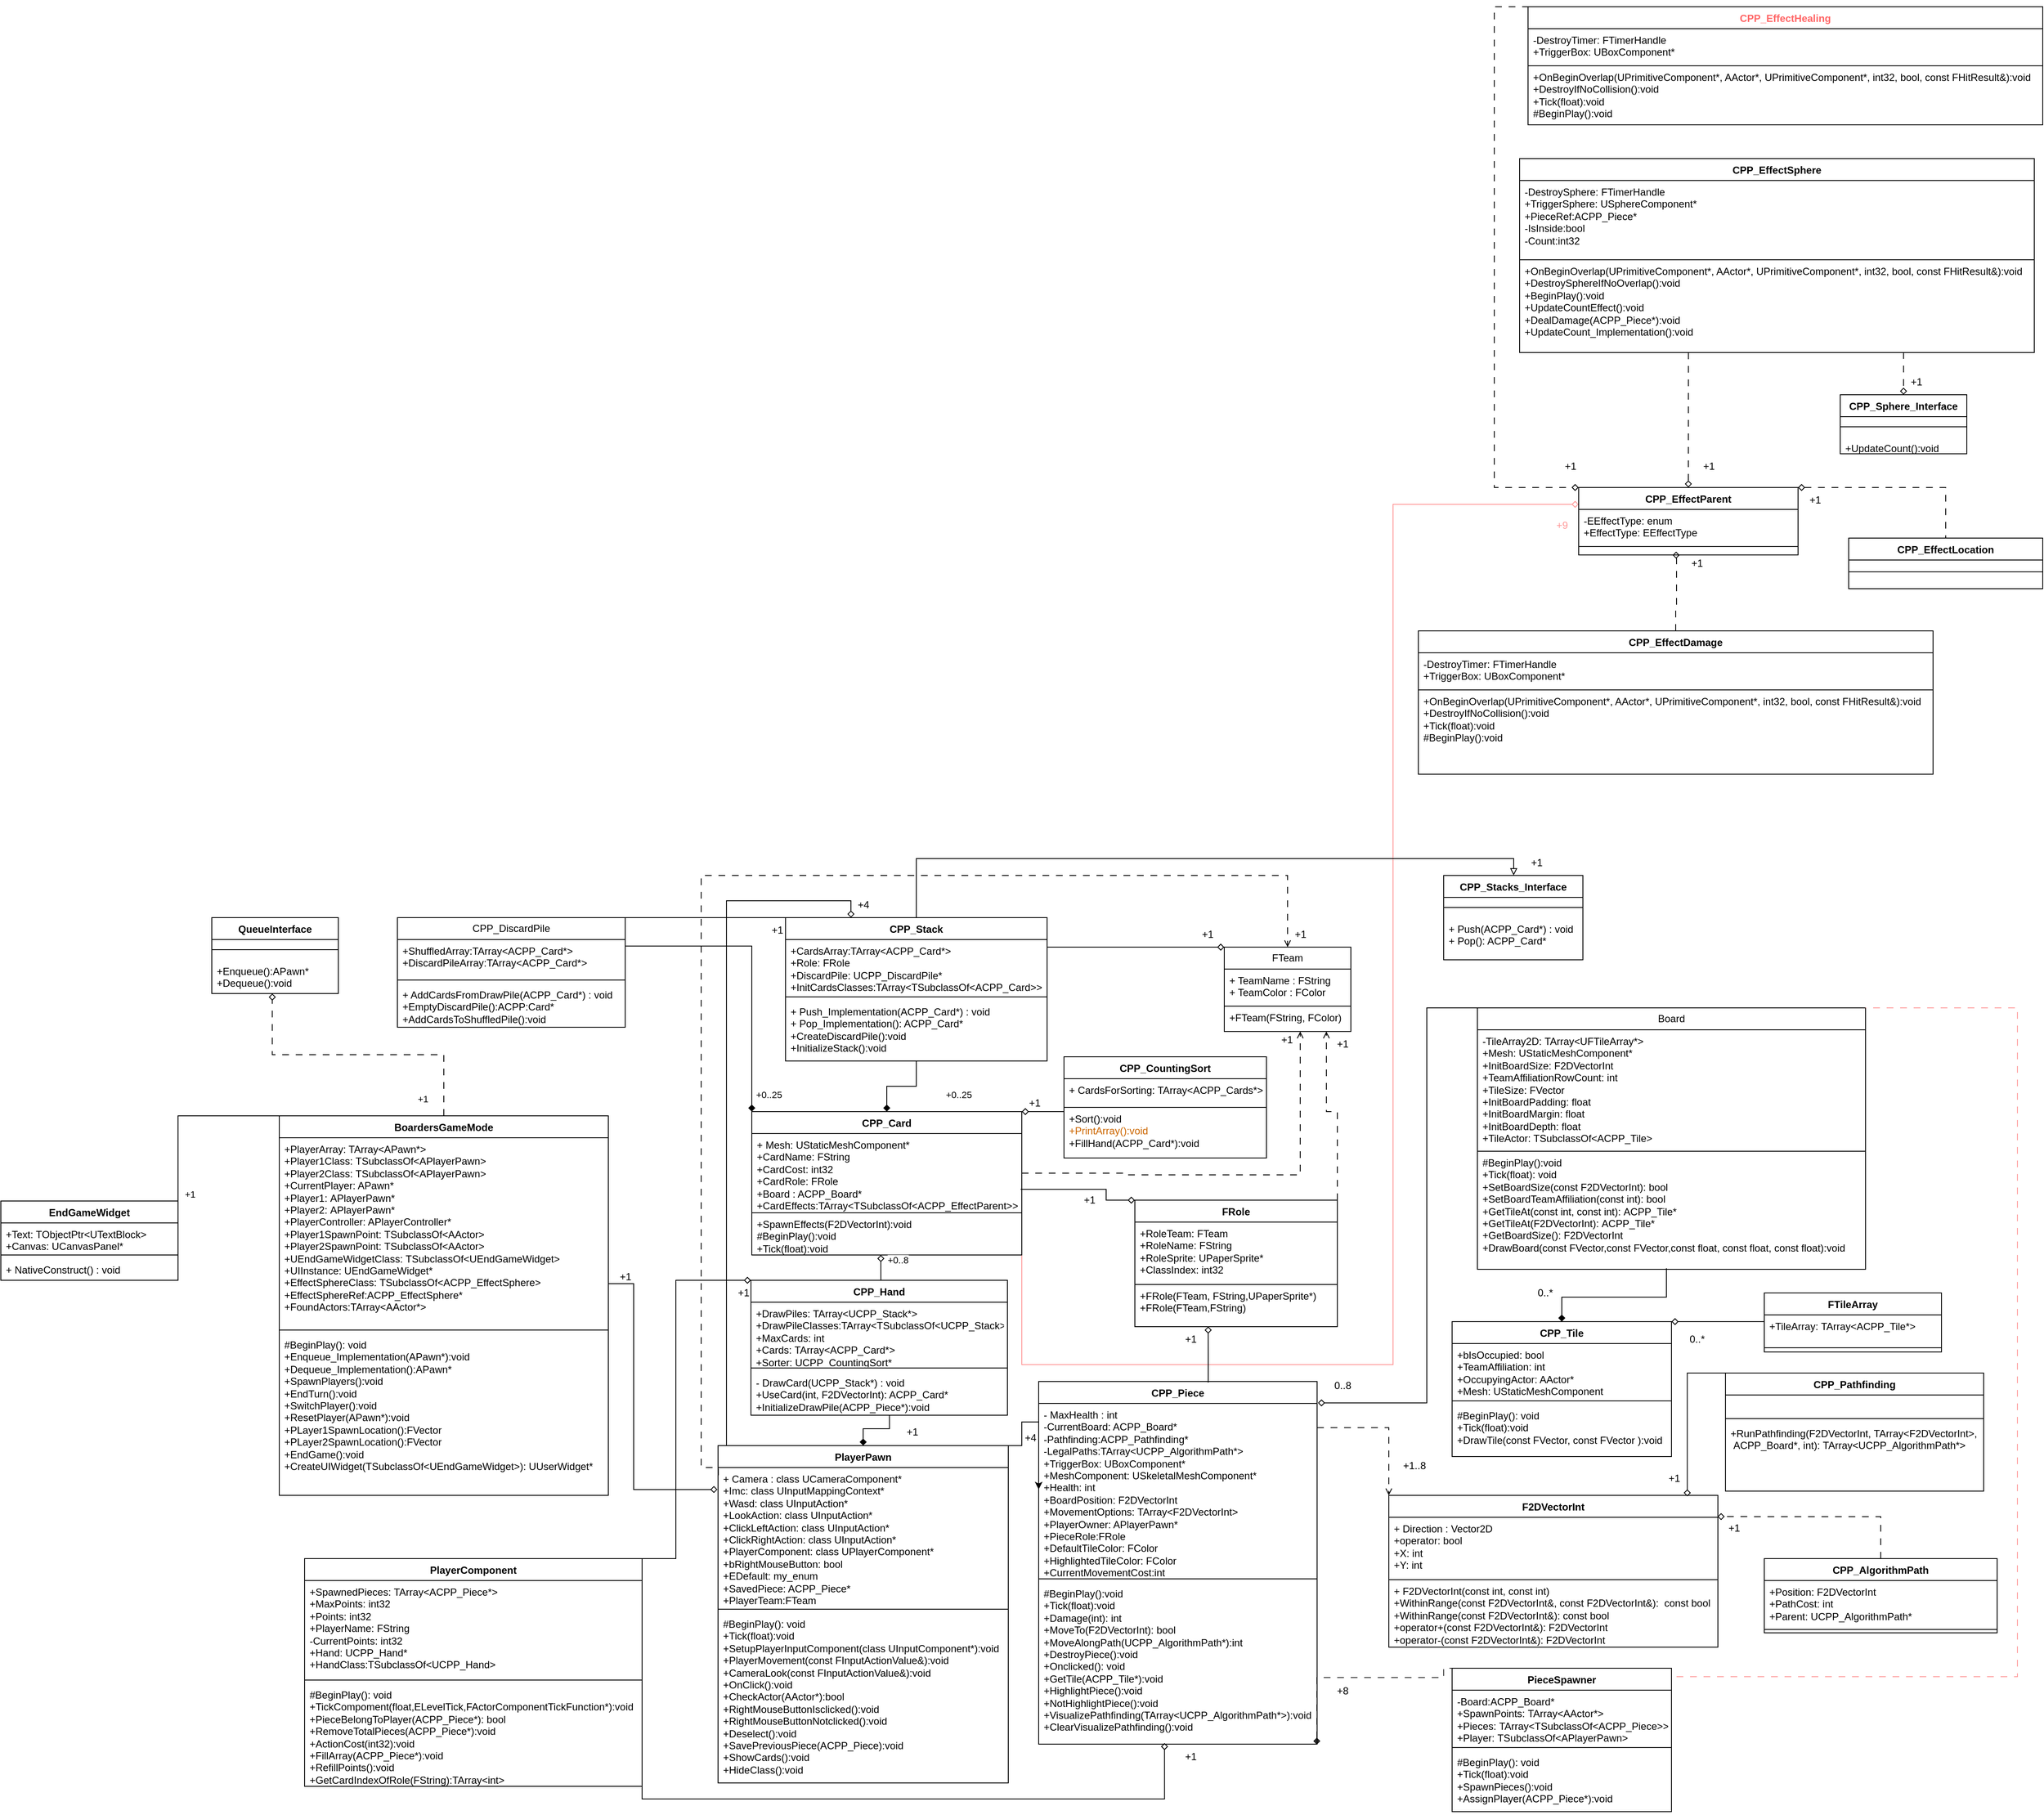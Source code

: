 <mxfile version="24.8.6">
  <diagram id="C5RBs43oDa-KdzZeNtuy" name="Page-1">
    <mxGraphModel dx="5007" dy="3052" grid="1" gridSize="10" guides="1" tooltips="1" connect="1" arrows="1" fold="1" page="1" pageScale="1" pageWidth="827" pageHeight="1169" math="0" shadow="0">
      <root>
        <mxCell id="WIyWlLk6GJQsqaUBKTNV-0" />
        <mxCell id="WIyWlLk6GJQsqaUBKTNV-1" parent="WIyWlLk6GJQsqaUBKTNV-0" />
        <mxCell id="1vtb1KImNI2E9GhAZsTV-21" style="edgeStyle=orthogonalEdgeStyle;rounded=0;orthogonalLoop=1;jettySize=auto;html=1;endArrow=diamond;endFill=0;exitX=1;exitY=0.5;exitDx=0;exitDy=0;entryX=0;entryY=0.25;entryDx=0;entryDy=0;strokeColor=#FF9999;" parent="WIyWlLk6GJQsqaUBKTNV-1" source="1vtb1KImNI2E9GhAZsTV-15" target="kOowIQKdOEJx53FvjJjr-0" edge="1">
          <mxGeometry relative="1" as="geometry">
            <mxPoint x="890" y="-270" as="targetPoint" />
            <Array as="points">
              <mxPoint x="430" y="630" />
              <mxPoint x="870" y="630" />
              <mxPoint x="870" y="-390" />
            </Array>
          </mxGeometry>
        </mxCell>
        <mxCell id="1vtb1KImNI2E9GhAZsTV-4" value="CPP_Card" style="swimlane;fontStyle=1;align=center;verticalAlign=top;childLayout=stackLayout;horizontal=1;startSize=26;horizontalStack=0;resizeParent=1;resizeParentMax=0;resizeLast=0;collapsible=1;marginBottom=0;whiteSpace=wrap;html=1;" parent="WIyWlLk6GJQsqaUBKTNV-1" vertex="1">
          <mxGeometry x="110" y="330" width="320" height="170" as="geometry" />
        </mxCell>
        <mxCell id="1vtb1KImNI2E9GhAZsTV-5" value="+ Mesh: UStaticMeshComponent*&lt;div&gt;+CardName: FString&lt;/div&gt;&lt;div&gt;+CardCost: int32&lt;/div&gt;&lt;div&gt;+CardRole: FRole&lt;/div&gt;&lt;div&gt;+Board : ACPP_Board*&lt;/div&gt;&lt;div&gt;+CardEffects:TArray&amp;lt;TSubclassOf&amp;lt;ACPP_EffectParent&amp;gt;&amp;gt;&lt;/div&gt;" style="text;strokeColor=none;fillColor=none;align=left;verticalAlign=top;spacingLeft=4;spacingRight=4;overflow=hidden;rotatable=0;points=[[0,0.5],[1,0.5]];portConstraint=eastwest;whiteSpace=wrap;html=1;" parent="1vtb1KImNI2E9GhAZsTV-4" vertex="1">
          <mxGeometry y="26" width="320" height="94" as="geometry" />
        </mxCell>
        <mxCell id="1vtb1KImNI2E9GhAZsTV-15" value="&lt;div&gt;+SpawnEffects(F2DVectorInt):void&lt;br&gt;&lt;div&gt;#BeginPlay():void&lt;/div&gt;&lt;/div&gt;&lt;div&gt;+Tick(float):void&lt;/div&gt;" style="text;strokeColor=default;fillColor=none;align=left;verticalAlign=top;spacingLeft=4;spacingRight=4;overflow=hidden;rotatable=0;points=[[0,0.5],[1,0.5]];portConstraint=eastwest;whiteSpace=wrap;html=1;" parent="1vtb1KImNI2E9GhAZsTV-4" vertex="1">
          <mxGeometry y="120" width="320" height="50" as="geometry" />
        </mxCell>
        <mxCell id="1vtb1KImNI2E9GhAZsTV-27" style="edgeStyle=orthogonalEdgeStyle;rounded=0;orthogonalLoop=1;jettySize=auto;html=1;entryX=0.5;entryY=0;entryDx=0;entryDy=0;endArrow=diamond;endFill=1;" parent="WIyWlLk6GJQsqaUBKTNV-1" source="1vtb1KImNI2E9GhAZsTV-23" target="1vtb1KImNI2E9GhAZsTV-4" edge="1">
          <mxGeometry relative="1" as="geometry" />
        </mxCell>
        <mxCell id="1vtb1KImNI2E9GhAZsTV-23" value="CPP_Stack" style="swimlane;fontStyle=1;align=center;verticalAlign=top;childLayout=stackLayout;horizontal=1;startSize=26;horizontalStack=0;resizeParent=1;resizeParentMax=0;resizeLast=0;collapsible=1;marginBottom=0;whiteSpace=wrap;html=1;" parent="WIyWlLk6GJQsqaUBKTNV-1" vertex="1">
          <mxGeometry x="150" y="100" width="310" height="170" as="geometry" />
        </mxCell>
        <mxCell id="1vtb1KImNI2E9GhAZsTV-29" value="+CardsArray:TArray&amp;lt;ACPP_Card*&amp;gt;&lt;div&gt;+Role: FRole&lt;/div&gt;&lt;div&gt;+DiscardPile: UCPP_DiscardPile*&lt;/div&gt;&lt;div&gt;+InitCardsClasses:TArray&amp;lt;TSubclassOf&amp;lt;ACPP_Card&amp;gt;&amp;gt;&lt;/div&gt;&lt;div&gt;&amp;nbsp;&lt;/div&gt;" style="text;strokeColor=none;fillColor=none;align=left;verticalAlign=top;spacingLeft=4;spacingRight=4;overflow=hidden;rotatable=0;points=[[0,0.5],[1,0.5]];portConstraint=eastwest;whiteSpace=wrap;html=1;" parent="1vtb1KImNI2E9GhAZsTV-23" vertex="1">
          <mxGeometry y="26" width="310" height="64" as="geometry" />
        </mxCell>
        <mxCell id="1vtb1KImNI2E9GhAZsTV-25" value="" style="line;strokeWidth=1;fillColor=none;align=left;verticalAlign=middle;spacingTop=-1;spacingLeft=3;spacingRight=3;rotatable=0;labelPosition=right;points=[];portConstraint=eastwest;strokeColor=inherit;" parent="1vtb1KImNI2E9GhAZsTV-23" vertex="1">
          <mxGeometry y="90" width="310" height="8" as="geometry" />
        </mxCell>
        <mxCell id="1vtb1KImNI2E9GhAZsTV-26" value="+ Push_Implementation(ACPP_Card*) : void&lt;div&gt;+ Pop_Implementation(): ACPP_Card*&lt;/div&gt;&lt;div&gt;+CreateDiscardPile():void&lt;/div&gt;&lt;div&gt;+InitializeStack():void&lt;/div&gt;" style="text;strokeColor=none;fillColor=none;align=left;verticalAlign=top;spacingLeft=4;spacingRight=4;overflow=hidden;rotatable=0;points=[[0,0.5],[1,0.5]];portConstraint=eastwest;whiteSpace=wrap;html=1;" parent="1vtb1KImNI2E9GhAZsTV-23" vertex="1">
          <mxGeometry y="98" width="310" height="72" as="geometry" />
        </mxCell>
        <mxCell id="1vtb1KImNI2E9GhAZsTV-37" style="edgeStyle=orthogonalEdgeStyle;rounded=0;orthogonalLoop=1;jettySize=auto;html=1;endArrow=diamond;endFill=0;targetPerimeterSpacing=0;exitX=0.5;exitY=0;exitDx=0;exitDy=0;entryX=0.478;entryY=1;entryDx=0;entryDy=0;entryPerimeter=0;" parent="WIyWlLk6GJQsqaUBKTNV-1" source="-MZH7duWBXd1gpTkHNno-26" target="1vtb1KImNI2E9GhAZsTV-15" edge="1">
          <mxGeometry relative="1" as="geometry">
            <Array as="points" />
            <mxPoint x="310" y="510" as="targetPoint" />
            <mxPoint x="312" y="546" as="sourcePoint" />
          </mxGeometry>
        </mxCell>
        <mxCell id="1vtb1KImNI2E9GhAZsTV-38" value="+0..8" style="edgeLabel;html=1;align=center;verticalAlign=middle;resizable=0;points=[];" parent="1vtb1KImNI2E9GhAZsTV-37" vertex="1" connectable="0">
          <mxGeometry x="0.38" y="-4" relative="1" as="geometry">
            <mxPoint x="16" y="-4" as="offset" />
          </mxGeometry>
        </mxCell>
        <mxCell id="1vtb1KImNI2E9GhAZsTV-39" value="+0..25" style="edgeLabel;html=1;align=center;verticalAlign=middle;resizable=0;points=[];" parent="WIyWlLk6GJQsqaUBKTNV-1" vertex="1" connectable="0">
          <mxGeometry x="355" y="310" as="geometry" />
        </mxCell>
        <mxCell id="1vtb1KImNI2E9GhAZsTV-44" value="PlayerPawn" style="swimlane;fontStyle=1;align=center;verticalAlign=top;childLayout=stackLayout;horizontal=1;startSize=26;horizontalStack=0;resizeParent=1;resizeParentMax=0;resizeLast=0;collapsible=1;marginBottom=0;whiteSpace=wrap;html=1;" parent="WIyWlLk6GJQsqaUBKTNV-1" vertex="1">
          <mxGeometry x="70" y="726" width="344" height="400" as="geometry" />
        </mxCell>
        <mxCell id="1vtb1KImNI2E9GhAZsTV-45" value="+ Camera : class UCameraComponent*&lt;div&gt;+Imc: class UInputMappingContext*&lt;/div&gt;&lt;div&gt;+Wasd:&amp;nbsp;class UInputAction*&lt;/div&gt;&lt;div&gt;&lt;div&gt;+LookAction:&amp;nbsp;class UInputAction*&lt;/div&gt;&lt;div&gt;&lt;div&gt;+ClickLeftAction:&amp;nbsp;class UInputAction*&lt;/div&gt;&lt;div&gt;&lt;div&gt;+ClickRightAction:&amp;nbsp;class UInputAction*&lt;/div&gt;&lt;div&gt;+PlayerComponent:&amp;nbsp;class UPlayerComponent*&lt;/div&gt;&lt;div&gt;+bRightMouseButton: bool&lt;/div&gt;&lt;div&gt;+EDefault: my_enum&lt;/div&gt;&lt;div&gt;+SavedPiece: ACPP_Piece*&amp;nbsp;&lt;/div&gt;&lt;div&gt;+PlayerTeam:FTeam&lt;/div&gt;&lt;div&gt;&lt;br&gt;&lt;/div&gt;&lt;/div&gt;&lt;/div&gt;&lt;/div&gt;" style="text;strokeColor=none;fillColor=none;align=left;verticalAlign=top;spacingLeft=4;spacingRight=4;overflow=hidden;rotatable=0;points=[[0,0.5],[1,0.5]];portConstraint=eastwest;whiteSpace=wrap;html=1;" parent="1vtb1KImNI2E9GhAZsTV-44" vertex="1">
          <mxGeometry y="26" width="344" height="164" as="geometry" />
        </mxCell>
        <mxCell id="1vtb1KImNI2E9GhAZsTV-46" value="" style="line;strokeWidth=1;fillColor=none;align=left;verticalAlign=middle;spacingTop=-1;spacingLeft=3;spacingRight=3;rotatable=0;labelPosition=right;points=[];portConstraint=eastwest;strokeColor=inherit;" parent="1vtb1KImNI2E9GhAZsTV-44" vertex="1">
          <mxGeometry y="190" width="344" height="8" as="geometry" />
        </mxCell>
        <mxCell id="1vtb1KImNI2E9GhAZsTV-88" value="#BeginPlay(): void&lt;div&gt;+Tick(float):void&lt;/div&gt;&lt;div&gt;+SetupPlayerInputComponent(class UInputComponent*):void&lt;/div&gt;&lt;div&gt;+PlayerMovement(const FInputActionValue&amp;amp;):void&lt;/div&gt;&lt;div&gt;+CameraLook(const FInputActionValue&amp;amp;):void&lt;/div&gt;&lt;div&gt;+OnClick():void&lt;/div&gt;&lt;div&gt;+CheckActor(AActor*):bool&lt;/div&gt;&lt;div&gt;+RightMouseButtonIsclicked():void&lt;/div&gt;&lt;div&gt;+RightMouseButtonNotclicked():void&lt;/div&gt;&lt;div&gt;+Deselect():void&lt;/div&gt;&lt;div&gt;+SavePreviousPiece(ACPP_Piece):void&lt;/div&gt;&lt;div&gt;+ShowCards():void&lt;/div&gt;&lt;div&gt;+HideClass():void&lt;/div&gt;&lt;div&gt;&lt;br&gt;&lt;/div&gt;&lt;div&gt;&lt;br&gt;&lt;/div&gt;&lt;div&gt;&lt;br&gt;&lt;/div&gt;&lt;div&gt;&lt;br&gt;&lt;/div&gt;&lt;div&gt;&lt;br&gt;&lt;/div&gt;" style="text;strokeColor=none;fillColor=none;align=left;verticalAlign=top;spacingLeft=4;spacingRight=4;overflow=hidden;rotatable=0;points=[[0,0.5],[1,0.5]];portConstraint=eastwest;whiteSpace=wrap;html=1;" parent="1vtb1KImNI2E9GhAZsTV-44" vertex="1">
          <mxGeometry y="198" width="344" height="202" as="geometry" />
        </mxCell>
        <mxCell id="1vtb1KImNI2E9GhAZsTV-52" value="+4" style="text;html=1;align=center;verticalAlign=middle;resizable=0;points=[];autosize=1;strokeColor=none;fillColor=none;" parent="WIyWlLk6GJQsqaUBKTNV-1" vertex="1">
          <mxGeometry x="222" y="70" width="40" height="30" as="geometry" />
        </mxCell>
        <mxCell id="1vtb1KImNI2E9GhAZsTV-54" value="FTeam" style="swimlane;fontStyle=0;childLayout=stackLayout;horizontal=1;startSize=26;fillColor=none;horizontalStack=0;resizeParent=1;resizeParentMax=0;resizeLast=0;collapsible=1;marginBottom=0;whiteSpace=wrap;html=1;" parent="WIyWlLk6GJQsqaUBKTNV-1" vertex="1">
          <mxGeometry x="670" y="135" width="150" height="100" as="geometry" />
        </mxCell>
        <mxCell id="1vtb1KImNI2E9GhAZsTV-55" value="&lt;div&gt;&lt;span style=&quot;background-color: initial;&quot;&gt;+ TeamName : FString&lt;/span&gt;&lt;/div&gt;&lt;div&gt;+ TeamColor : FColor&lt;/div&gt;" style="text;strokeColor=none;fillColor=none;align=left;verticalAlign=top;spacingLeft=4;spacingRight=4;overflow=hidden;rotatable=0;points=[[0,0.5],[1,0.5]];portConstraint=eastwest;whiteSpace=wrap;html=1;" parent="1vtb1KImNI2E9GhAZsTV-54" vertex="1">
          <mxGeometry y="26" width="150" height="44" as="geometry" />
        </mxCell>
        <mxCell id="-MZH7duWBXd1gpTkHNno-36" value="+FTeam(FString, FColor)" style="text;strokeColor=default;fillColor=none;align=left;verticalAlign=top;spacingLeft=4;spacingRight=4;overflow=hidden;rotatable=0;points=[[0,0.5],[1,0.5]];portConstraint=eastwest;whiteSpace=wrap;html=1;" parent="1vtb1KImNI2E9GhAZsTV-54" vertex="1">
          <mxGeometry y="70" width="150" height="30" as="geometry" />
        </mxCell>
        <mxCell id="1vtb1KImNI2E9GhAZsTV-58" style="edgeStyle=orthogonalEdgeStyle;rounded=0;orthogonalLoop=1;jettySize=auto;html=1;entryX=0;entryY=0;entryDx=0;entryDy=0;endArrow=diamond;endFill=0;exitX=1;exitY=0.102;exitDx=0;exitDy=0;exitPerimeter=0;" parent="WIyWlLk6GJQsqaUBKTNV-1" target="1vtb1KImNI2E9GhAZsTV-54" edge="1" source="1vtb1KImNI2E9GhAZsTV-29">
          <mxGeometry relative="1" as="geometry">
            <mxPoint x="460.0" y="165.0" as="sourcePoint" />
            <Array as="points">
              <mxPoint x="460" y="135" />
            </Array>
          </mxGeometry>
        </mxCell>
        <mxCell id="1vtb1KImNI2E9GhAZsTV-59" value="+1" style="text;html=1;align=center;verticalAlign=middle;resizable=0;points=[];autosize=1;strokeColor=none;fillColor=none;" parent="WIyWlLk6GJQsqaUBKTNV-1" vertex="1">
          <mxGeometry x="724" y="230" width="40" height="30" as="geometry" />
        </mxCell>
        <mxCell id="1vtb1KImNI2E9GhAZsTV-66" style="edgeStyle=orthogonalEdgeStyle;rounded=0;orthogonalLoop=1;jettySize=auto;html=1;entryX=0.5;entryY=0;entryDx=0;entryDy=0;dashed=1;dashPattern=8 8;endArrow=open;endFill=0;exitX=0.001;exitY=0.088;exitDx=0;exitDy=0;exitPerimeter=0;" parent="WIyWlLk6GJQsqaUBKTNV-1" source="1vtb1KImNI2E9GhAZsTV-44" target="1vtb1KImNI2E9GhAZsTV-54" edge="1">
          <mxGeometry relative="1" as="geometry">
            <Array as="points">
              <mxPoint x="70" y="752" />
              <mxPoint x="50" y="752" />
              <mxPoint x="50" y="50" />
              <mxPoint x="745" y="50" />
            </Array>
            <mxPoint x="499" y="830" as="sourcePoint" />
          </mxGeometry>
        </mxCell>
        <mxCell id="1vtb1KImNI2E9GhAZsTV-69" value="FRole" style="swimlane;fontStyle=1;align=center;verticalAlign=top;childLayout=stackLayout;horizontal=1;startSize=26;horizontalStack=0;resizeParent=1;resizeParentMax=0;resizeLast=0;collapsible=1;marginBottom=0;whiteSpace=wrap;html=1;" parent="WIyWlLk6GJQsqaUBKTNV-1" vertex="1">
          <mxGeometry x="564" y="435" width="240" height="150" as="geometry" />
        </mxCell>
        <mxCell id="FZ2KEuvu1x8sY4LzzMJT-1" value="+RoleTeam: FTeam&lt;div&gt;+RoleName: FString&lt;/div&gt;&lt;div&gt;+RoleSprite: UPaperSprite*&lt;/div&gt;&lt;div&gt;+ClassIndex: int32&lt;br&gt;&lt;div&gt;&lt;br&gt;&lt;/div&gt;&lt;/div&gt;" style="text;strokeColor=none;fillColor=none;align=left;verticalAlign=top;spacingLeft=4;spacingRight=4;overflow=hidden;rotatable=0;points=[[0,0.5],[1,0.5]];portConstraint=eastwest;whiteSpace=wrap;html=1;" parent="1vtb1KImNI2E9GhAZsTV-69" vertex="1">
          <mxGeometry y="26" width="240" height="74" as="geometry" />
        </mxCell>
        <mxCell id="1vtb1KImNI2E9GhAZsTV-117" value="+FRole(FTeam, FString,UPaperSprite*)&lt;div&gt;+FRole(FTeam,FString)&lt;/div&gt;&lt;div&gt;&lt;br&gt;&lt;div&gt;&lt;br&gt;&lt;/div&gt;&lt;/div&gt;" style="text;strokeColor=default;fillColor=none;align=left;verticalAlign=top;spacingLeft=4;spacingRight=4;overflow=hidden;rotatable=0;points=[[0,0.5],[1,0.5]];portConstraint=eastwest;whiteSpace=wrap;html=1;" parent="1vtb1KImNI2E9GhAZsTV-69" vertex="1">
          <mxGeometry y="100" width="240" height="50" as="geometry" />
        </mxCell>
        <mxCell id="1vtb1KImNI2E9GhAZsTV-75" value="&lt;font color=&quot;#ff9999&quot;&gt;+9&lt;/font&gt;" style="text;html=1;align=center;verticalAlign=middle;resizable=0;points=[];autosize=1;strokeColor=none;fillColor=none;" parent="WIyWlLk6GJQsqaUBKTNV-1" vertex="1">
          <mxGeometry x="1050" y="-380" width="40" height="30" as="geometry" />
        </mxCell>
        <mxCell id="_5K_CjAwE6rw4ObjQobI-4" style="edgeStyle=orthogonalEdgeStyle;rounded=0;orthogonalLoop=1;jettySize=auto;html=1;entryX=0;entryY=0;entryDx=0;entryDy=0;endArrow=none;endFill=0;exitX=1.003;exitY=-0.003;exitDx=0;exitDy=0;exitPerimeter=0;startArrow=diamond;startFill=0;" parent="WIyWlLk6GJQsqaUBKTNV-1" source="1vtb1KImNI2E9GhAZsTV-85" target="OghSh6Rdta4UqrLsj0bJ-8" edge="1">
          <mxGeometry relative="1" as="geometry">
            <Array as="points">
              <mxPoint x="910" y="675" />
              <mxPoint x="910" y="207" />
            </Array>
          </mxGeometry>
        </mxCell>
        <mxCell id="1vtb1KImNI2E9GhAZsTV-76" value="CPP_Piece" style="swimlane;fontStyle=1;align=center;verticalAlign=top;childLayout=stackLayout;horizontal=1;startSize=26;horizontalStack=0;resizeParent=1;resizeParentMax=0;resizeLast=0;collapsible=1;marginBottom=0;whiteSpace=wrap;html=1;" parent="WIyWlLk6GJQsqaUBKTNV-1" vertex="1">
          <mxGeometry x="450" y="650" width="330" height="430" as="geometry" />
        </mxCell>
        <mxCell id="1vtb1KImNI2E9GhAZsTV-85" value="- MaxHealth : int&lt;div&gt;-CurrentBoard: ACPP_Board*&lt;/div&gt;&lt;div&gt;-Pathfinding:ACPP_Pathfinding*&lt;/div&gt;&lt;div&gt;-LegalPaths:TArray&amp;lt;UCPP_AlgorithmPath*&amp;gt;&amp;nbsp;&lt;/div&gt;&lt;div&gt;+TriggerBox: UBoxComponent*&lt;/div&gt;&lt;div&gt;+MeshComponent: USkeletalMeshComponent*&lt;/div&gt;&lt;div&gt;+Health: int&lt;/div&gt;&lt;div&gt;+BoardPosition: F2DVectorInt&lt;/div&gt;&lt;div&gt;+MovementOptions:&amp;nbsp;TArray&amp;lt;F2DVectorInt&amp;gt;&lt;/div&gt;&lt;div&gt;+PlayerOwner: APlayerPawn*&lt;/div&gt;&lt;div&gt;+PieceRole:FRole&lt;/div&gt;&lt;div&gt;+DefaultTileColor: FColor&lt;/div&gt;&lt;div&gt;+HighlightedTileColor: FColor&lt;/div&gt;&lt;div&gt;+CurrentMovementCost:int&lt;/div&gt;&lt;div&gt;&lt;br&gt;&lt;/div&gt;" style="text;strokeColor=none;fillColor=none;align=left;verticalAlign=top;spacingLeft=4;spacingRight=4;overflow=hidden;rotatable=0;points=[[0,0.5],[1,0.5]];portConstraint=eastwest;whiteSpace=wrap;html=1;" parent="1vtb1KImNI2E9GhAZsTV-76" vertex="1">
          <mxGeometry y="26" width="330" height="204" as="geometry" />
        </mxCell>
        <mxCell id="23d7bC51o9MeotY1tfb4-0" value="" style="line;strokeWidth=1;fillColor=none;align=left;verticalAlign=middle;spacingTop=-1;spacingLeft=3;spacingRight=3;rotatable=0;labelPosition=right;points=[];portConstraint=eastwest;strokeColor=inherit;" parent="1vtb1KImNI2E9GhAZsTV-76" vertex="1">
          <mxGeometry y="230" width="330" height="8" as="geometry" />
        </mxCell>
        <mxCell id="23d7bC51o9MeotY1tfb4-2" value="#BeginPlay():void&lt;div&gt;+Tick(float):void&lt;/div&gt;&lt;div&gt;+Damage(int): int&lt;/div&gt;&lt;div&gt;+MoveTo(F2DVectorInt): bool&lt;/div&gt;&lt;div&gt;+MoveAlongPath(UCPP_AlgorithmPath*):int&lt;/div&gt;&lt;div&gt;+DestroyPiece():void&lt;/div&gt;&lt;div&gt;+Onclicked(): void&lt;/div&gt;&lt;div&gt;+GetTile(ACPP_Tile*):void&lt;/div&gt;&lt;div&gt;+HighlightPiece():void&lt;/div&gt;&lt;div&gt;+NotHighlightPiece():void&lt;/div&gt;&lt;div&gt;+VisualizePathfinding(TArray&amp;lt;UCPP_AlgorithmPath*&amp;gt;):void&lt;/div&gt;&lt;div&gt;+ClearVisualizePathfinding():void&lt;/div&gt;&lt;div&gt;&lt;br&gt;&lt;/div&gt;&lt;div&gt;&lt;br&gt;&lt;div&gt;&lt;br&gt;&lt;/div&gt;&lt;/div&gt;" style="text;strokeColor=none;fillColor=none;align=left;verticalAlign=top;spacingLeft=4;spacingRight=4;overflow=hidden;rotatable=0;points=[[0,0.5],[1,0.5]];portConstraint=eastwest;whiteSpace=wrap;html=1;" parent="1vtb1KImNI2E9GhAZsTV-76" vertex="1">
          <mxGeometry y="238" width="330" height="192" as="geometry" />
        </mxCell>
        <mxCell id="1vtb1KImNI2E9GhAZsTV-107" value="F2DVectorInt" style="swimlane;fontStyle=1;align=center;verticalAlign=top;childLayout=stackLayout;horizontal=1;startSize=26;horizontalStack=0;resizeParent=1;resizeParentMax=0;resizeLast=0;collapsible=1;marginBottom=0;whiteSpace=wrap;html=1;" parent="WIyWlLk6GJQsqaUBKTNV-1" vertex="1">
          <mxGeometry x="865" y="785" width="390" height="180" as="geometry" />
        </mxCell>
        <mxCell id="1vtb1KImNI2E9GhAZsTV-108" value="+ Direction : Vector2D&lt;div&gt;&lt;div&gt;+operator: bool&lt;/div&gt;&lt;div&gt;+X: int&lt;/div&gt;&lt;div&gt;+Y: int&lt;/div&gt;&lt;div&gt;&lt;br&gt;&lt;/div&gt;&lt;/div&gt;" style="text;strokeColor=none;fillColor=none;align=left;verticalAlign=top;spacingLeft=4;spacingRight=4;overflow=hidden;rotatable=0;points=[[0,0.5],[1,0.5]];portConstraint=eastwest;whiteSpace=wrap;html=1;" parent="1vtb1KImNI2E9GhAZsTV-107" vertex="1">
          <mxGeometry y="26" width="390" height="74" as="geometry" />
        </mxCell>
        <mxCell id="-MZH7duWBXd1gpTkHNno-48" value="+ F2DVectorInt(const int, const int)&lt;div&gt;+WithinRange(const&amp;nbsp;F2DVectorInt&amp;amp;,&amp;nbsp;const F2DVectorInt&amp;amp;):&amp;nbsp; const bool&lt;/div&gt;&lt;div&gt;+WithinRange(const&amp;nbsp;F2DVectorInt&amp;amp;): const bool&lt;/div&gt;&lt;div&gt;+operator+(const F2DVectorInt&amp;amp;): F2DVectorInt&lt;/div&gt;&lt;div&gt;+operator-(const F2DVectorInt&amp;amp;): F2DVectorInt&lt;/div&gt;" style="text;strokeColor=default;fillColor=none;align=left;verticalAlign=top;spacingLeft=4;spacingRight=4;overflow=hidden;rotatable=0;points=[[0,0.5],[1,0.5]];portConstraint=eastwest;whiteSpace=wrap;html=1;" parent="1vtb1KImNI2E9GhAZsTV-107" vertex="1">
          <mxGeometry y="100" width="390" height="80" as="geometry" />
        </mxCell>
        <mxCell id="1vtb1KImNI2E9GhAZsTV-114" style="edgeStyle=orthogonalEdgeStyle;rounded=0;orthogonalLoop=1;jettySize=auto;html=1;entryX=0;entryY=0;entryDx=0;entryDy=0;dashed=1;dashPattern=8 8;endArrow=open;endFill=0;exitX=1;exitY=0.141;exitDx=0;exitDy=0;exitPerimeter=0;jumpSize=8;jumpStyle=none;" parent="WIyWlLk6GJQsqaUBKTNV-1" source="1vtb1KImNI2E9GhAZsTV-85" target="1vtb1KImNI2E9GhAZsTV-107" edge="1">
          <mxGeometry relative="1" as="geometry">
            <mxPoint x="764" y="711" as="sourcePoint" />
            <Array as="points">
              <mxPoint x="865" y="705" />
            </Array>
          </mxGeometry>
        </mxCell>
        <mxCell id="1vtb1KImNI2E9GhAZsTV-115" value="+1..8" style="text;html=1;align=center;verticalAlign=middle;resizable=0;points=[];autosize=1;strokeColor=none;fillColor=none;" parent="WIyWlLk6GJQsqaUBKTNV-1" vertex="1">
          <mxGeometry x="870" y="735" width="50" height="30" as="geometry" />
        </mxCell>
        <mxCell id="1vtb1KImNI2E9GhAZsTV-120" value="+1" style="text;html=1;align=center;verticalAlign=middle;resizable=0;points=[];autosize=1;strokeColor=none;fillColor=none;" parent="WIyWlLk6GJQsqaUBKTNV-1" vertex="1">
          <mxGeometry x="610" y="1080" width="40" height="30" as="geometry" />
        </mxCell>
        <mxCell id="OghSh6Rdta4UqrLsj0bJ-8" value="Board" style="swimlane;fontStyle=0;childLayout=stackLayout;horizontal=1;startSize=26;fillColor=none;horizontalStack=0;resizeParent=1;resizeParentMax=0;resizeLast=0;collapsible=1;marginBottom=0;whiteSpace=wrap;html=1;" parent="WIyWlLk6GJQsqaUBKTNV-1" vertex="1">
          <mxGeometry x="970" y="207" width="460" height="310" as="geometry" />
        </mxCell>
        <mxCell id="OghSh6Rdta4UqrLsj0bJ-9" value="-TileArray2D:&amp;nbsp;TArray&amp;lt;UFTileArray*&amp;gt;&lt;div&gt;+Mesh:&amp;nbsp;UStaticMeshComponent*&lt;/div&gt;&lt;div&gt;+InitBoardSize: F2DVectorInt&lt;/div&gt;&lt;div&gt;+TeamAffiliationRowCount: int&lt;/div&gt;&lt;div&gt;+TileSize: FVector&lt;/div&gt;&lt;div&gt;+InitBoardPadding: float&lt;/div&gt;&lt;div&gt;&lt;div&gt;+InitBoardMargin: float&lt;/div&gt;&lt;div&gt;&lt;div&gt;+InitBoardDepth: float&lt;/div&gt;&lt;div&gt;+TileActor: TSubclassOf&amp;lt;ACPP_Tile&amp;gt;&lt;/div&gt;&lt;div&gt;&lt;br&gt;&lt;/div&gt;&lt;/div&gt;&lt;/div&gt;&lt;div&gt;&lt;br&gt;&lt;/div&gt;" style="text;strokeColor=none;fillColor=none;align=left;verticalAlign=top;spacingLeft=4;spacingRight=4;overflow=hidden;rotatable=0;points=[[0,0.5],[1,0.5]];portConstraint=eastwest;whiteSpace=wrap;html=1;" parent="OghSh6Rdta4UqrLsj0bJ-8" vertex="1">
          <mxGeometry y="26" width="460" height="144" as="geometry" />
        </mxCell>
        <mxCell id="-MZH7duWBXd1gpTkHNno-34" value="#BeginPlay():void&lt;div&gt;+Tick(float): void&lt;/div&gt;&lt;div&gt;+SetBoardSize(const F2DVectorInt): bool&lt;/div&gt;&lt;div&gt;+SetBoardTeamAffiliation(const int): bool&lt;/div&gt;&lt;div&gt;+GetTileAt(const int, const int):&amp;nbsp;ACPP_Tile*&lt;br&gt;&lt;div&gt;&lt;span style=&quot;background-color: initial;&quot;&gt;+GetTileAt(F2DVectorInt):&amp;nbsp;ACPP_Tile*&lt;/span&gt;&lt;/div&gt;&lt;/div&gt;&lt;div&gt;&lt;span style=&quot;background-color: initial;&quot;&gt;+GetBoardSize():&amp;nbsp;&lt;/span&gt;&lt;span style=&quot;background-color: initial;&quot;&gt;F2DVectorInt&lt;/span&gt;&lt;/div&gt;&lt;div&gt;&lt;span style=&quot;background-color: initial;&quot;&gt;+DrawBoard(&lt;/span&gt;&lt;span style=&quot;background-color: initial;&quot;&gt;const FVector,&lt;/span&gt;&lt;span style=&quot;background-color: initial;&quot;&gt;const FVector,const float, const float, const float):void&lt;/span&gt;&lt;/div&gt;" style="text;strokeColor=default;fillColor=none;align=left;verticalAlign=top;spacingLeft=4;spacingRight=4;overflow=hidden;rotatable=0;points=[[0,0.5],[1,0.5]];portConstraint=eastwest;whiteSpace=wrap;html=1;" parent="OghSh6Rdta4UqrLsj0bJ-8" vertex="1">
          <mxGeometry y="170" width="460" height="140" as="geometry" />
        </mxCell>
        <mxCell id="_5K_CjAwE6rw4ObjQobI-6" value="CPP_DiscardPile" style="swimlane;fontStyle=0;childLayout=stackLayout;horizontal=1;startSize=26;fillColor=none;horizontalStack=0;resizeParent=1;resizeParentMax=0;resizeLast=0;collapsible=1;marginBottom=0;whiteSpace=wrap;html=1;" parent="WIyWlLk6GJQsqaUBKTNV-1" vertex="1">
          <mxGeometry x="-310" y="100" width="270" height="130" as="geometry" />
        </mxCell>
        <mxCell id="_5K_CjAwE6rw4ObjQobI-7" value="+ShuffledArray:TArray&amp;lt;ACPP_Card*&amp;gt; +DiscardPileArray:TArray&amp;lt;ACPP_Card*&amp;gt;" style="text;strokeColor=none;fillColor=none;align=left;verticalAlign=top;spacingLeft=4;spacingRight=4;overflow=hidden;rotatable=0;points=[[0,0.5],[1,0.5]];portConstraint=eastwest;whiteSpace=wrap;html=1;" parent="_5K_CjAwE6rw4ObjQobI-6" vertex="1">
          <mxGeometry y="26" width="270" height="44" as="geometry" />
        </mxCell>
        <mxCell id="_5K_CjAwE6rw4ObjQobI-11" value="" style="line;strokeWidth=1;fillColor=none;align=left;verticalAlign=middle;spacingTop=-1;spacingLeft=3;spacingRight=3;rotatable=0;labelPosition=right;points=[];portConstraint=eastwest;strokeColor=inherit;" parent="_5K_CjAwE6rw4ObjQobI-6" vertex="1">
          <mxGeometry y="70" width="270" height="8" as="geometry" />
        </mxCell>
        <mxCell id="_5K_CjAwE6rw4ObjQobI-10" value="+ AddCardsFromDrawPile(ACPP_Card*) : void&lt;div&gt;+EmptyDiscardPile():ACPP:Card*&lt;/div&gt;&lt;div&gt;+AddCardsToShuffledPile():void&lt;/div&gt;" style="text;strokeColor=none;fillColor=none;align=left;verticalAlign=top;spacingLeft=4;spacingRight=4;overflow=hidden;rotatable=0;points=[[0,0.5],[1,0.5]];portConstraint=eastwest;whiteSpace=wrap;html=1;" parent="_5K_CjAwE6rw4ObjQobI-6" vertex="1">
          <mxGeometry y="78" width="270" height="52" as="geometry" />
        </mxCell>
        <mxCell id="_5K_CjAwE6rw4ObjQobI-14" style="edgeStyle=orthogonalEdgeStyle;rounded=0;orthogonalLoop=1;jettySize=auto;html=1;entryX=0.25;entryY=0;entryDx=0;entryDy=0;endArrow=diamond;endFill=0;exitX=0;exitY=0;exitDx=0;exitDy=0;" parent="WIyWlLk6GJQsqaUBKTNV-1" source="1vtb1KImNI2E9GhAZsTV-44" target="1vtb1KImNI2E9GhAZsTV-23" edge="1">
          <mxGeometry relative="1" as="geometry">
            <Array as="points">
              <mxPoint x="80" y="726" />
              <mxPoint x="80" y="80" />
              <mxPoint x="227" y="80" />
            </Array>
            <mxPoint x="119" y="804" as="sourcePoint" />
          </mxGeometry>
        </mxCell>
        <mxCell id="lDBsE0UKdXbJ8E-LJkqk-2" value="CPP_CountingSort" style="swimlane;fontStyle=1;align=center;verticalAlign=top;childLayout=stackLayout;horizontal=1;startSize=26;horizontalStack=0;resizeParent=1;resizeParentMax=0;resizeLast=0;collapsible=1;marginBottom=0;whiteSpace=wrap;html=1;" parent="WIyWlLk6GJQsqaUBKTNV-1" vertex="1">
          <mxGeometry x="480" y="265" width="240" height="120" as="geometry" />
        </mxCell>
        <mxCell id="lDBsE0UKdXbJ8E-LJkqk-3" value="+ CardsForSorting: TArray&amp;lt;ACPP_Cards*&amp;gt;&lt;div&gt;&lt;br&gt;&lt;div&gt;&amp;nbsp;&lt;br&gt;&lt;/div&gt;&lt;/div&gt;" style="text;strokeColor=none;fillColor=none;align=left;verticalAlign=top;spacingLeft=4;spacingRight=4;overflow=hidden;rotatable=0;points=[[0,0.5],[1,0.5]];portConstraint=eastwest;whiteSpace=wrap;html=1;" parent="lDBsE0UKdXbJ8E-LJkqk-2" vertex="1">
          <mxGeometry y="26" width="240" height="34" as="geometry" />
        </mxCell>
        <mxCell id="lDBsE0UKdXbJ8E-LJkqk-5" value="&lt;div&gt;&lt;div&gt;+Sort():void&lt;/div&gt;&lt;/div&gt;&lt;div&gt;&lt;font color=&quot;#cc6600&quot;&gt;+PrintArray():void&lt;/font&gt;&lt;/div&gt;&lt;div&gt;+FillHand(ACPP_Card*):void&lt;/div&gt;&lt;div&gt;&lt;br&gt;&lt;/div&gt;" style="text;strokeColor=default;fillColor=none;align=left;verticalAlign=top;spacingLeft=4;spacingRight=4;overflow=hidden;rotatable=0;points=[[0,0.5],[1,0.5]];portConstraint=eastwest;whiteSpace=wrap;html=1;" parent="lDBsE0UKdXbJ8E-LJkqk-2" vertex="1">
          <mxGeometry y="60" width="240" height="60" as="geometry" />
        </mxCell>
        <mxCell id="lDBsE0UKdXbJ8E-LJkqk-6" value="CPP_Stacks_Interface" style="swimlane;fontStyle=1;align=center;verticalAlign=top;childLayout=stackLayout;horizontal=1;startSize=26;horizontalStack=0;resizeParent=1;resizeParentMax=0;resizeLast=0;collapsible=1;marginBottom=0;whiteSpace=wrap;html=1;" parent="WIyWlLk6GJQsqaUBKTNV-1" vertex="1">
          <mxGeometry x="930" y="50" width="165" height="100" as="geometry" />
        </mxCell>
        <mxCell id="lDBsE0UKdXbJ8E-LJkqk-8" value="" style="line;strokeWidth=1;fillColor=none;align=left;verticalAlign=middle;spacingTop=-1;spacingLeft=3;spacingRight=3;rotatable=0;labelPosition=right;points=[];portConstraint=eastwest;strokeColor=inherit;" parent="lDBsE0UKdXbJ8E-LJkqk-6" vertex="1">
          <mxGeometry y="26" width="165" height="24" as="geometry" />
        </mxCell>
        <mxCell id="lDBsE0UKdXbJ8E-LJkqk-9" value="+ Push(ACPP_Card*) : void&lt;div&gt;+ Pop(): ACPP_Card*&lt;/div&gt;" style="text;strokeColor=none;fillColor=none;align=left;verticalAlign=top;spacingLeft=4;spacingRight=4;overflow=hidden;rotatable=0;points=[[0,0.5],[1,0.5]];portConstraint=eastwest;whiteSpace=wrap;html=1;" parent="lDBsE0UKdXbJ8E-LJkqk-6" vertex="1">
          <mxGeometry y="50" width="165" height="50" as="geometry" />
        </mxCell>
        <mxCell id="lDBsE0UKdXbJ8E-LJkqk-10" style="edgeStyle=orthogonalEdgeStyle;rounded=0;orthogonalLoop=1;jettySize=auto;html=1;endArrow=block;endFill=0;exitX=0.5;exitY=0;exitDx=0;exitDy=0;entryX=0.5;entryY=0;entryDx=0;entryDy=0;" parent="WIyWlLk6GJQsqaUBKTNV-1" source="1vtb1KImNI2E9GhAZsTV-23" target="lDBsE0UKdXbJ8E-LJkqk-6" edge="1">
          <mxGeometry relative="1" as="geometry">
            <mxPoint x="345" y="220" as="sourcePoint" />
            <mxPoint x="1020" y="40" as="targetPoint" />
            <Array as="points">
              <mxPoint x="305" y="30" />
              <mxPoint x="1013" y="30" />
              <mxPoint x="1013" y="50" />
            </Array>
          </mxGeometry>
        </mxCell>
        <mxCell id="lDBsE0UKdXbJ8E-LJkqk-11" value="&lt;div&gt;+1&lt;/div&gt;" style="text;html=1;align=center;verticalAlign=middle;resizable=0;points=[];autosize=1;strokeColor=none;fillColor=none;" parent="WIyWlLk6GJQsqaUBKTNV-1" vertex="1">
          <mxGeometry x="1020" y="20" width="40" height="30" as="geometry" />
        </mxCell>
        <mxCell id="lDBsE0UKdXbJ8E-LJkqk-12" style="edgeStyle=orthogonalEdgeStyle;rounded=0;orthogonalLoop=1;jettySize=auto;html=1;exitX=0;exitY=0.5;exitDx=0;exitDy=0;entryX=1;entryY=0;entryDx=0;entryDy=0;endArrow=diamond;endFill=0;" parent="WIyWlLk6GJQsqaUBKTNV-1" source="lDBsE0UKdXbJ8E-LJkqk-2" target="1vtb1KImNI2E9GhAZsTV-4" edge="1">
          <mxGeometry relative="1" as="geometry">
            <mxPoint x="792" y="376" as="sourcePoint" />
            <mxPoint x="720" y="191" as="targetPoint" />
            <Array as="points">
              <mxPoint x="480" y="330" />
            </Array>
          </mxGeometry>
        </mxCell>
        <mxCell id="lDBsE0UKdXbJ8E-LJkqk-13" value="+1" style="text;html=1;align=center;verticalAlign=middle;resizable=0;points=[];autosize=1;strokeColor=none;fillColor=none;" parent="WIyWlLk6GJQsqaUBKTNV-1" vertex="1">
          <mxGeometry x="425" y="305" width="40" height="30" as="geometry" />
        </mxCell>
        <mxCell id="-MZH7duWBXd1gpTkHNno-0" value="PlayerComponent" style="swimlane;fontStyle=1;align=center;verticalAlign=top;childLayout=stackLayout;horizontal=1;startSize=26;horizontalStack=0;resizeParent=1;resizeParentMax=0;resizeLast=0;collapsible=1;marginBottom=0;whiteSpace=wrap;html=1;" parent="WIyWlLk6GJQsqaUBKTNV-1" vertex="1">
          <mxGeometry x="-420" y="860" width="400" height="270" as="geometry" />
        </mxCell>
        <mxCell id="-MZH7duWBXd1gpTkHNno-1" value="+SpawnedPieces:&amp;nbsp;TArray&amp;lt;ACPP_Piece*&amp;gt;&lt;div&gt;+MaxPoints: int32&lt;/div&gt;&lt;div&gt;+Points: int32&lt;/div&gt;&lt;div&gt;+PlayerName: FString&lt;/div&gt;&lt;div&gt;-CurrentPoints: int32&lt;/div&gt;&lt;div&gt;+Hand: UCPP_Hand*&lt;/div&gt;&lt;div&gt;+HandClass:TSubclassOf&amp;lt;UCPP_Hand&amp;gt;&lt;/div&gt;&lt;div&gt;&amp;nbsp;&lt;/div&gt;" style="text;strokeColor=none;fillColor=none;align=left;verticalAlign=top;spacingLeft=4;spacingRight=4;overflow=hidden;rotatable=0;points=[[0,0.5],[1,0.5]];portConstraint=eastwest;whiteSpace=wrap;html=1;" parent="-MZH7duWBXd1gpTkHNno-0" vertex="1">
          <mxGeometry y="26" width="400" height="114" as="geometry" />
        </mxCell>
        <mxCell id="-MZH7duWBXd1gpTkHNno-5" value="" style="line;strokeWidth=1;fillColor=none;align=left;verticalAlign=middle;spacingTop=-1;spacingLeft=3;spacingRight=3;rotatable=0;labelPosition=right;points=[];portConstraint=eastwest;strokeColor=inherit;" parent="-MZH7duWBXd1gpTkHNno-0" vertex="1">
          <mxGeometry y="140" width="400" height="8" as="geometry" />
        </mxCell>
        <mxCell id="-MZH7duWBXd1gpTkHNno-6" value="#BeginPlay(): void&lt;div&gt;+TickCompoment(float,ELevelTick,FActorComponentTickFunction*):void&lt;/div&gt;&lt;div&gt;+PieceBelongToPlayer(ACPP_Piece*): bool&lt;/div&gt;&lt;div&gt;+RemoveTotalPieces(ACPP_Piece*):void&lt;/div&gt;&lt;div&gt;+ActionCost(int32):void&lt;/div&gt;&lt;div&gt;+FillArray(ACPP_Piece*):void&lt;/div&gt;&lt;div&gt;+RefillPoints():void&lt;/div&gt;&lt;div&gt;+GetCardIndexOfRole(FString):TArray&amp;lt;int&amp;gt;&lt;/div&gt;" style="text;strokeColor=none;fillColor=none;align=left;verticalAlign=top;spacingLeft=4;spacingRight=4;overflow=hidden;rotatable=0;points=[[0,0.5],[1,0.5]];portConstraint=eastwest;whiteSpace=wrap;html=1;" parent="-MZH7duWBXd1gpTkHNno-0" vertex="1">
          <mxGeometry y="148" width="400" height="122" as="geometry" />
        </mxCell>
        <mxCell id="PjgnOfjSokRbwkXhYOei-23" style="edgeStyle=orthogonalEdgeStyle;rounded=0;orthogonalLoop=1;jettySize=auto;html=1;exitX=1;exitY=0;exitDx=0;exitDy=0;entryX=1;entryY=0;entryDx=0;entryDy=0;strokeColor=#FF9999;endArrow=none;endFill=0;dashed=1;dashPattern=8 8;" edge="1" parent="WIyWlLk6GJQsqaUBKTNV-1" source="-MZH7duWBXd1gpTkHNno-9" target="OghSh6Rdta4UqrLsj0bJ-8">
          <mxGeometry relative="1" as="geometry">
            <Array as="points">
              <mxPoint x="1610" y="1000" />
              <mxPoint x="1610" y="207" />
            </Array>
          </mxGeometry>
        </mxCell>
        <mxCell id="-MZH7duWBXd1gpTkHNno-9" value="PieceSpawner" style="swimlane;fontStyle=1;align=center;verticalAlign=top;childLayout=stackLayout;horizontal=1;startSize=26;horizontalStack=0;resizeParent=1;resizeParentMax=0;resizeLast=0;collapsible=1;marginBottom=0;whiteSpace=wrap;html=1;" parent="WIyWlLk6GJQsqaUBKTNV-1" vertex="1">
          <mxGeometry x="940" y="990" width="260" height="170" as="geometry" />
        </mxCell>
        <mxCell id="-MZH7duWBXd1gpTkHNno-10" value="&lt;div&gt;-Board:ACPP_Board*&lt;/div&gt;+SpawnPoints:&amp;nbsp;TArray&amp;lt;AActor*&amp;gt;&lt;div&gt;+Pieces:&amp;nbsp;TArray&amp;lt;TSubclassOf&amp;lt;ACPP_Piece&amp;gt;&amp;gt;&lt;/div&gt;&lt;div&gt;+Player:&amp;nbsp;TSubclassOf&amp;lt;APlayerPawn&amp;gt;&lt;/div&gt;&lt;div&gt;&amp;nbsp;&lt;/div&gt;" style="text;strokeColor=none;fillColor=none;align=left;verticalAlign=top;spacingLeft=4;spacingRight=4;overflow=hidden;rotatable=0;points=[[0,0.5],[1,0.5]];portConstraint=eastwest;whiteSpace=wrap;html=1;" parent="-MZH7duWBXd1gpTkHNno-9" vertex="1">
          <mxGeometry y="26" width="260" height="64" as="geometry" />
        </mxCell>
        <mxCell id="-MZH7duWBXd1gpTkHNno-11" value="" style="line;strokeWidth=1;fillColor=none;align=left;verticalAlign=middle;spacingTop=-1;spacingLeft=3;spacingRight=3;rotatable=0;labelPosition=right;points=[];portConstraint=eastwest;strokeColor=inherit;" parent="-MZH7duWBXd1gpTkHNno-9" vertex="1">
          <mxGeometry y="90" width="260" height="8" as="geometry" />
        </mxCell>
        <mxCell id="-MZH7duWBXd1gpTkHNno-12" value="#BeginPlay(): void&lt;div&gt;+Tick(float):void&lt;/div&gt;&lt;div&gt;+SpawnPieces():void&lt;/div&gt;&lt;div&gt;+AssignPlayer(ACPP_Piece*):void&lt;/div&gt;" style="text;strokeColor=none;fillColor=none;align=left;verticalAlign=top;spacingLeft=4;spacingRight=4;overflow=hidden;rotatable=0;points=[[0,0.5],[1,0.5]];portConstraint=eastwest;whiteSpace=wrap;html=1;" parent="-MZH7duWBXd1gpTkHNno-9" vertex="1">
          <mxGeometry y="98" width="260" height="72" as="geometry" />
        </mxCell>
        <mxCell id="-MZH7duWBXd1gpTkHNno-17" value="BoardersGameMode" style="swimlane;fontStyle=1;align=center;verticalAlign=top;childLayout=stackLayout;horizontal=1;startSize=26;horizontalStack=0;resizeParent=1;resizeParentMax=0;resizeLast=0;collapsible=1;marginBottom=0;whiteSpace=wrap;html=1;" parent="WIyWlLk6GJQsqaUBKTNV-1" vertex="1">
          <mxGeometry x="-450" y="335" width="390" height="450" as="geometry" />
        </mxCell>
        <mxCell id="-MZH7duWBXd1gpTkHNno-18" value="+PlayerArray: TArray&amp;lt;APawn*&amp;gt;&lt;div&gt;+Player1Class:&amp;nbsp;TSubclassOf&amp;lt;APlayerPawn&amp;gt;&lt;/div&gt;&lt;div&gt;+Player2Class:&amp;nbsp;TSubclassOf&amp;lt;APlayerPawn&amp;gt;&lt;/div&gt;&lt;div&gt;+CurrentPlayer: APawn*&lt;/div&gt;&lt;div&gt;+Player1:&amp;nbsp;APlayerPawn*&lt;/div&gt;&lt;div&gt;+Player2:&amp;nbsp;APlayerPawn*&lt;/div&gt;&lt;div&gt;+PlayerController: APlayerController*&lt;/div&gt;&lt;div&gt;+Player1SpawnPoint:&amp;nbsp;TSubclassOf&amp;lt;AActor&amp;gt;&lt;/div&gt;&lt;div&gt;&lt;span style=&quot;background-color: initial;&quot;&gt;+Player2SpawnPoint:&amp;nbsp;TSubclassOf&amp;lt;AActor&amp;gt;&lt;/span&gt;&lt;/div&gt;&lt;div&gt;&lt;span style=&quot;background-color: initial;&quot;&gt;+&lt;/span&gt;&lt;span style=&quot;background-color: initial;&quot;&gt;UEndGameWidgetClass:&amp;nbsp;&lt;/span&gt;&lt;span style=&quot;background-color: initial;&quot;&gt;TSubclassOf&amp;lt;UEndGameWidget&amp;gt;&lt;/span&gt;&lt;/div&gt;&lt;div&gt;&lt;span style=&quot;background-color: initial;&quot;&gt;+UIInstance:&amp;nbsp;&lt;/span&gt;&lt;span style=&quot;background-color: initial;&quot;&gt;UEndGameWidget*&lt;/span&gt;&lt;/div&gt;&lt;div&gt;&lt;span style=&quot;background-color: initial;&quot;&gt;+EffectSphereClass:&amp;nbsp;&lt;/span&gt;&lt;span style=&quot;background-color: initial;&quot;&gt;TSubclassOf&amp;lt;ACPP_EffectSphere&amp;gt;&lt;/span&gt;&lt;/div&gt;&lt;div&gt;&lt;span style=&quot;background-color: initial;&quot;&gt;+EffectSphereRef:ACPP_EffectSphere*&lt;/span&gt;&lt;/div&gt;&lt;div&gt;&lt;span style=&quot;background-color: initial;&quot;&gt;+FoundActors:&lt;/span&gt;&lt;span style=&quot;background-color: initial;&quot;&gt;TArray&amp;lt;AActor*&amp;gt;&lt;/span&gt;&lt;/div&gt;" style="text;strokeColor=none;fillColor=none;align=left;verticalAlign=top;spacingLeft=4;spacingRight=4;overflow=hidden;rotatable=0;points=[[0,0.5],[1,0.5]];portConstraint=eastwest;whiteSpace=wrap;html=1;" parent="-MZH7duWBXd1gpTkHNno-17" vertex="1">
          <mxGeometry y="26" width="390" height="224" as="geometry" />
        </mxCell>
        <mxCell id="-MZH7duWBXd1gpTkHNno-19" value="" style="line;strokeWidth=1;fillColor=none;align=left;verticalAlign=middle;spacingTop=-1;spacingLeft=3;spacingRight=3;rotatable=0;labelPosition=right;points=[];portConstraint=eastwest;strokeColor=inherit;" parent="-MZH7duWBXd1gpTkHNno-17" vertex="1">
          <mxGeometry y="250" width="390" height="8" as="geometry" />
        </mxCell>
        <mxCell id="-MZH7duWBXd1gpTkHNno-20" value="#BeginPlay(): void&lt;div&gt;+Enqueue_Implementation(APawn*):void&lt;/div&gt;&lt;div&gt;+Dequeue_Implementation():APawn*&lt;/div&gt;&lt;div&gt;+SpawnPlayers():void&lt;/div&gt;&lt;div&gt;+EndTurn():void&lt;/div&gt;&lt;div&gt;+SwitchPlayer():void&lt;/div&gt;&lt;div&gt;+ResetPlayer(APawn*):void&lt;/div&gt;&lt;div&gt;+PLayer1SpawnLocation():FVector&lt;/div&gt;&lt;div&gt;+PLayer2SpawnLocation():FVector&lt;/div&gt;&lt;div&gt;+EndGame():void&lt;/div&gt;&lt;div&gt;+CreateUIWidget(TSubclassOf&amp;lt;UEndGameWidget&amp;gt;): UUserWidget*&lt;/div&gt;&lt;div&gt;&lt;br&gt;&lt;/div&gt;&lt;div&gt;&lt;br&gt;&lt;/div&gt;&lt;div&gt;&lt;br&gt;&lt;/div&gt;&lt;div&gt;&lt;br&gt;&lt;/div&gt;&lt;div&gt;&lt;br&gt;&lt;/div&gt;" style="text;strokeColor=none;fillColor=none;align=left;verticalAlign=top;spacingLeft=4;spacingRight=4;overflow=hidden;rotatable=0;points=[[0,0.5],[1,0.5]];portConstraint=eastwest;whiteSpace=wrap;html=1;" parent="-MZH7duWBXd1gpTkHNno-17" vertex="1">
          <mxGeometry y="258" width="390" height="192" as="geometry" />
        </mxCell>
        <mxCell id="-MZH7duWBXd1gpTkHNno-21" value="QueueInterface" style="swimlane;fontStyle=1;align=center;verticalAlign=top;childLayout=stackLayout;horizontal=1;startSize=26;horizontalStack=0;resizeParent=1;resizeParentMax=0;resizeLast=0;collapsible=1;marginBottom=0;whiteSpace=wrap;html=1;" parent="WIyWlLk6GJQsqaUBKTNV-1" vertex="1">
          <mxGeometry x="-530" y="100" width="150" height="90" as="geometry" />
        </mxCell>
        <mxCell id="-MZH7duWBXd1gpTkHNno-23" value="" style="line;strokeWidth=1;fillColor=none;align=left;verticalAlign=middle;spacingTop=-1;spacingLeft=3;spacingRight=3;rotatable=0;labelPosition=right;points=[];portConstraint=eastwest;strokeColor=inherit;" parent="-MZH7duWBXd1gpTkHNno-21" vertex="1">
          <mxGeometry y="26" width="150" height="24" as="geometry" />
        </mxCell>
        <mxCell id="-MZH7duWBXd1gpTkHNno-24" value="&lt;div&gt;+Enqueue():&lt;span style=&quot;background-color: initial;&quot;&gt;APawn*&lt;/span&gt;&lt;/div&gt;&lt;div&gt;+Dequeue():void&lt;/div&gt;" style="text;strokeColor=none;fillColor=none;align=left;verticalAlign=top;spacingLeft=4;spacingRight=4;overflow=hidden;rotatable=0;points=[[0,0.5],[1,0.5]];portConstraint=eastwest;whiteSpace=wrap;html=1;" parent="-MZH7duWBXd1gpTkHNno-21" vertex="1">
          <mxGeometry y="50" width="150" height="40" as="geometry" />
        </mxCell>
        <mxCell id="-MZH7duWBXd1gpTkHNno-26" value="CPP_Hand" style="swimlane;fontStyle=1;align=center;verticalAlign=top;childLayout=stackLayout;horizontal=1;startSize=26;horizontalStack=0;resizeParent=1;resizeParentMax=0;resizeLast=0;collapsible=1;marginBottom=0;whiteSpace=wrap;html=1;" parent="WIyWlLk6GJQsqaUBKTNV-1" vertex="1">
          <mxGeometry x="109" y="530" width="304" height="160" as="geometry" />
        </mxCell>
        <mxCell id="-MZH7duWBXd1gpTkHNno-27" value="+DrawPiles: TArray&amp;lt;UCPP_Stack*&amp;gt;&lt;div&gt;+DrawPileClasses:TArray&amp;lt;TSubclassOf&amp;lt;UCPP_Stack&amp;gt;&amp;gt;&lt;br&gt;&lt;div&gt;+MaxCards: int&lt;/div&gt;&lt;div&gt;+Cards:&amp;nbsp;TArray&amp;lt;ACPP_Card*&amp;gt;&lt;/div&gt;&lt;div&gt;+Sorter:&amp;nbsp;UCPP_CountingSort*&lt;/div&gt;&lt;div&gt;&lt;br&gt;&lt;/div&gt;&lt;div&gt;&lt;br&gt;&lt;div&gt;&amp;nbsp;&lt;/div&gt;&lt;/div&gt;&lt;/div&gt;" style="text;strokeColor=none;fillColor=none;align=left;verticalAlign=top;spacingLeft=4;spacingRight=4;overflow=hidden;rotatable=0;points=[[0,0.5],[1,0.5]];portConstraint=eastwest;whiteSpace=wrap;html=1;" parent="-MZH7duWBXd1gpTkHNno-26" vertex="1">
          <mxGeometry y="26" width="304" height="74" as="geometry" />
        </mxCell>
        <mxCell id="-MZH7duWBXd1gpTkHNno-28" value="" style="line;strokeWidth=1;fillColor=none;align=left;verticalAlign=middle;spacingTop=-1;spacingLeft=3;spacingRight=3;rotatable=0;labelPosition=right;points=[];portConstraint=eastwest;strokeColor=inherit;" parent="-MZH7duWBXd1gpTkHNno-26" vertex="1">
          <mxGeometry y="100" width="304" height="8" as="geometry" />
        </mxCell>
        <mxCell id="-MZH7duWBXd1gpTkHNno-73" value="- DrawCard(UCPP_Stack*) : void&lt;div&gt;+UseCard(int, F2DVectorInt): ACPP_Card*&lt;/div&gt;&lt;div&gt;+InitializeDrawPile(ACPP_Piece*):void&lt;/div&gt;" style="text;strokeColor=none;fillColor=none;align=left;verticalAlign=top;spacingLeft=4;spacingRight=4;overflow=hidden;rotatable=0;points=[[0,0.5],[1,0.5]];portConstraint=eastwest;whiteSpace=wrap;html=1;" parent="-MZH7duWBXd1gpTkHNno-26" vertex="1">
          <mxGeometry y="108" width="304" height="52" as="geometry" />
        </mxCell>
        <mxCell id="-MZH7duWBXd1gpTkHNno-30" value="CPP_Tile" style="swimlane;fontStyle=1;align=center;verticalAlign=top;childLayout=stackLayout;horizontal=1;startSize=26;horizontalStack=0;resizeParent=1;resizeParentMax=0;resizeLast=0;collapsible=1;marginBottom=0;whiteSpace=wrap;html=1;" parent="WIyWlLk6GJQsqaUBKTNV-1" vertex="1">
          <mxGeometry x="940" y="579" width="260" height="160" as="geometry" />
        </mxCell>
        <mxCell id="-MZH7duWBXd1gpTkHNno-31" value="+bIsOccupied: bool&lt;div&gt;+TeamAffiliation: int&lt;/div&gt;&lt;div&gt;+OccupyingActor: AActor*&lt;/div&gt;&lt;div&gt;+Mesh: UStaticMeshComponent&lt;/div&gt;&lt;div&gt;&lt;br&gt;&lt;div&gt;&amp;nbsp;&lt;/div&gt;&lt;/div&gt;" style="text;strokeColor=none;fillColor=none;align=left;verticalAlign=top;spacingLeft=4;spacingRight=4;overflow=hidden;rotatable=0;points=[[0,0.5],[1,0.5]];portConstraint=eastwest;whiteSpace=wrap;html=1;" parent="-MZH7duWBXd1gpTkHNno-30" vertex="1">
          <mxGeometry y="26" width="260" height="64" as="geometry" />
        </mxCell>
        <mxCell id="-MZH7duWBXd1gpTkHNno-32" value="" style="line;strokeWidth=1;fillColor=none;align=left;verticalAlign=middle;spacingTop=-1;spacingLeft=3;spacingRight=3;rotatable=0;labelPosition=right;points=[];portConstraint=eastwest;strokeColor=inherit;" parent="-MZH7duWBXd1gpTkHNno-30" vertex="1">
          <mxGeometry y="90" width="260" height="8" as="geometry" />
        </mxCell>
        <mxCell id="-MZH7duWBXd1gpTkHNno-33" value="#BeginPlay(): void&lt;div&gt;+Tick(float):void&lt;/div&gt;&lt;div&gt;&lt;span style=&quot;background-color: initial;&quot;&gt;+DrawTile(const FVector,&amp;nbsp;&lt;/span&gt;&lt;span style=&quot;background-color: initial;&quot;&gt;const FVector&amp;nbsp;&lt;/span&gt;&lt;span style=&quot;background-color: initial;&quot;&gt;):void&lt;/span&gt;&lt;/div&gt;" style="text;strokeColor=none;fillColor=none;align=left;verticalAlign=top;spacingLeft=4;spacingRight=4;overflow=hidden;rotatable=0;points=[[0,0.5],[1,0.5]];portConstraint=eastwest;whiteSpace=wrap;html=1;" parent="-MZH7duWBXd1gpTkHNno-30" vertex="1">
          <mxGeometry y="98" width="260" height="62" as="geometry" />
        </mxCell>
        <mxCell id="-MZH7duWBXd1gpTkHNno-35" value="" style="group" parent="WIyWlLk6GJQsqaUBKTNV-1" vertex="1" connectable="0">
          <mxGeometry x="1030" y="530" width="40" height="30" as="geometry" />
        </mxCell>
        <mxCell id="_5K_CjAwE6rw4ObjQobI-16" value="0..*" style="text;html=1;align=center;verticalAlign=middle;resizable=0;points=[];autosize=1;strokeColor=none;fillColor=none;" parent="-MZH7duWBXd1gpTkHNno-35" vertex="1">
          <mxGeometry width="40" height="30" as="geometry" />
        </mxCell>
        <mxCell id="OghSh6Rdta4UqrLsj0bJ-12" style="edgeStyle=orthogonalEdgeStyle;rounded=0;orthogonalLoop=1;jettySize=auto;html=1;endArrow=diamond;endFill=1;exitX=0.487;exitY=0.991;exitDx=0;exitDy=0;exitPerimeter=0;entryX=0.5;entryY=0;entryDx=0;entryDy=0;" parent="WIyWlLk6GJQsqaUBKTNV-1" source="-MZH7duWBXd1gpTkHNno-34" target="-MZH7duWBXd1gpTkHNno-30" edge="1">
          <mxGeometry relative="1" as="geometry">
            <mxPoint x="1070" y="583" as="targetPoint" />
            <Array as="points">
              <mxPoint x="1194" y="550" />
              <mxPoint x="1070" y="550" />
            </Array>
          </mxGeometry>
        </mxCell>
        <mxCell id="-MZH7duWBXd1gpTkHNno-37" value="FTileArray" style="swimlane;fontStyle=1;align=center;verticalAlign=top;childLayout=stackLayout;horizontal=1;startSize=26;horizontalStack=0;resizeParent=1;resizeParentMax=0;resizeLast=0;collapsible=1;marginBottom=0;whiteSpace=wrap;html=1;" parent="WIyWlLk6GJQsqaUBKTNV-1" vertex="1">
          <mxGeometry x="1310" y="545" width="210" height="70" as="geometry" />
        </mxCell>
        <mxCell id="-MZH7duWBXd1gpTkHNno-38" value="+TileArray:&amp;nbsp;TArray&amp;lt;ACPP_Tile*&amp;gt;&amp;nbsp;" style="text;strokeColor=none;fillColor=none;align=left;verticalAlign=top;spacingLeft=4;spacingRight=4;overflow=hidden;rotatable=0;points=[[0,0.5],[1,0.5]];portConstraint=eastwest;whiteSpace=wrap;html=1;" parent="-MZH7duWBXd1gpTkHNno-37" vertex="1">
          <mxGeometry y="26" width="210" height="34" as="geometry" />
        </mxCell>
        <mxCell id="-MZH7duWBXd1gpTkHNno-39" value="" style="line;strokeWidth=1;fillColor=none;align=left;verticalAlign=middle;spacingTop=-1;spacingLeft=3;spacingRight=3;rotatable=0;labelPosition=right;points=[];portConstraint=eastwest;strokeColor=inherit;" parent="-MZH7duWBXd1gpTkHNno-37" vertex="1">
          <mxGeometry y="60" width="210" height="10" as="geometry" />
        </mxCell>
        <mxCell id="-MZH7duWBXd1gpTkHNno-41" style="edgeStyle=orthogonalEdgeStyle;rounded=0;orthogonalLoop=1;jettySize=auto;html=1;entryX=1;entryY=0;entryDx=0;entryDy=0;endArrow=diamond;endFill=0;exitX=0;exitY=0;exitDx=0;exitDy=0;" parent="WIyWlLk6GJQsqaUBKTNV-1" source="-MZH7duWBXd1gpTkHNno-37" target="-MZH7duWBXd1gpTkHNno-30" edge="1">
          <mxGeometry relative="1" as="geometry">
            <Array as="points">
              <mxPoint x="1200" y="579" />
              <mxPoint x="1200" y="579" />
            </Array>
            <mxPoint x="1145" y="970" as="sourcePoint" />
            <mxPoint x="1350" y="509" as="targetPoint" />
          </mxGeometry>
        </mxCell>
        <mxCell id="-MZH7duWBXd1gpTkHNno-42" value="&lt;div&gt;0..*&lt;/div&gt;" style="text;html=1;align=center;verticalAlign=middle;resizable=0;points=[];autosize=1;strokeColor=none;fillColor=none;" parent="WIyWlLk6GJQsqaUBKTNV-1" vertex="1">
          <mxGeometry x="1210" y="585" width="40" height="30" as="geometry" />
        </mxCell>
        <mxCell id="-MZH7duWBXd1gpTkHNno-43" value="" style="group" parent="WIyWlLk6GJQsqaUBKTNV-1" vertex="1" connectable="0">
          <mxGeometry x="560" y="310" width="40" height="30" as="geometry" />
        </mxCell>
        <mxCell id="-MZH7duWBXd1gpTkHNno-44" value="" style="group" parent="WIyWlLk6GJQsqaUBKTNV-1" vertex="1" connectable="0">
          <mxGeometry x="790" y="235" width="40" height="30" as="geometry" />
        </mxCell>
        <mxCell id="FZ2KEuvu1x8sY4LzzMJT-3" value="+1" style="text;html=1;align=center;verticalAlign=middle;resizable=0;points=[];autosize=1;strokeColor=none;fillColor=none;" parent="-MZH7duWBXd1gpTkHNno-44" vertex="1">
          <mxGeometry width="40" height="30" as="geometry" />
        </mxCell>
        <mxCell id="-MZH7duWBXd1gpTkHNno-46" value="" style="group" parent="WIyWlLk6GJQsqaUBKTNV-1" vertex="1" connectable="0">
          <mxGeometry x="692" y="460" width="40" height="57" as="geometry" />
        </mxCell>
        <mxCell id="FZ2KEuvu1x8sY4LzzMJT-2" style="edgeStyle=orthogonalEdgeStyle;rounded=0;orthogonalLoop=1;jettySize=auto;html=1;exitX=1;exitY=0;exitDx=0;exitDy=0;entryX=0.808;entryY=0.999;entryDx=0;entryDy=0;endArrow=open;endFill=0;dashed=1;dashPattern=8 8;entryPerimeter=0;" parent="WIyWlLk6GJQsqaUBKTNV-1" source="1vtb1KImNI2E9GhAZsTV-69" target="-MZH7duWBXd1gpTkHNno-36" edge="1">
          <mxGeometry relative="1" as="geometry">
            <mxPoint x="710" y="181" as="targetPoint" />
            <Array as="points">
              <mxPoint x="804" y="330" />
              <mxPoint x="791" y="330" />
              <mxPoint x="791" y="235" />
            </Array>
          </mxGeometry>
        </mxCell>
        <mxCell id="1vtb1KImNI2E9GhAZsTV-81" value="+1" style="text;html=1;align=center;verticalAlign=middle;resizable=0;points=[];autosize=1;strokeColor=none;fillColor=none;" parent="WIyWlLk6GJQsqaUBKTNV-1" vertex="1">
          <mxGeometry x="610" y="585" width="40" height="30" as="geometry" />
        </mxCell>
        <mxCell id="-MZH7duWBXd1gpTkHNno-56" value="CPP_Pathfinding" style="swimlane;fontStyle=1;align=center;verticalAlign=top;childLayout=stackLayout;horizontal=1;startSize=26;horizontalStack=0;resizeParent=1;resizeParentMax=0;resizeLast=0;collapsible=1;marginBottom=0;whiteSpace=wrap;html=1;" parent="WIyWlLk6GJQsqaUBKTNV-1" vertex="1">
          <mxGeometry x="1264" y="640" width="306" height="140" as="geometry" />
        </mxCell>
        <mxCell id="-MZH7duWBXd1gpTkHNno-57" value="&lt;div&gt;&amp;nbsp;&lt;/div&gt;" style="text;strokeColor=none;fillColor=none;align=left;verticalAlign=top;spacingLeft=4;spacingRight=4;overflow=hidden;rotatable=0;points=[[0,0.5],[1,0.5]];portConstraint=eastwest;whiteSpace=wrap;html=1;" parent="-MZH7duWBXd1gpTkHNno-56" vertex="1">
          <mxGeometry y="26" width="306" height="24" as="geometry" />
        </mxCell>
        <mxCell id="-MZH7duWBXd1gpTkHNno-58" value="" style="line;strokeWidth=1;fillColor=none;align=left;verticalAlign=middle;spacingTop=-1;spacingLeft=3;spacingRight=3;rotatable=0;labelPosition=right;points=[];portConstraint=eastwest;strokeColor=inherit;" parent="-MZH7duWBXd1gpTkHNno-56" vertex="1">
          <mxGeometry y="50" width="306" height="8" as="geometry" />
        </mxCell>
        <mxCell id="-MZH7duWBXd1gpTkHNno-59" value="+RunPathfinding(F2DVectorInt,&amp;nbsp;TArray&amp;lt;F2DVectorInt&amp;gt;,&lt;div&gt;&amp;nbsp;ACPP_Board*, int):&amp;nbsp;TArray&amp;lt;UCPP_AlgorithmPath*&amp;gt;&lt;/div&gt;" style="text;strokeColor=none;fillColor=none;align=left;verticalAlign=top;spacingLeft=4;spacingRight=4;overflow=hidden;rotatable=0;points=[[0,0.5],[1,0.5]];portConstraint=eastwest;whiteSpace=wrap;html=1;" parent="-MZH7duWBXd1gpTkHNno-56" vertex="1">
          <mxGeometry y="58" width="306" height="82" as="geometry" />
        </mxCell>
        <mxCell id="-MZH7duWBXd1gpTkHNno-63" value="CPP_AlgorithmPath" style="swimlane;fontStyle=1;align=center;verticalAlign=top;childLayout=stackLayout;horizontal=1;startSize=26;horizontalStack=0;resizeParent=1;resizeParentMax=0;resizeLast=0;collapsible=1;marginBottom=0;whiteSpace=wrap;html=1;" parent="WIyWlLk6GJQsqaUBKTNV-1" vertex="1">
          <mxGeometry x="1310" y="860" width="276" height="88" as="geometry" />
        </mxCell>
        <mxCell id="-MZH7duWBXd1gpTkHNno-64" value="+Position:&amp;nbsp;F2DVectorInt&lt;div&gt;+PathCost: int&lt;/div&gt;&lt;div&gt;+Parent:&amp;nbsp;UCPP_AlgorithmPath* &amp;nbsp;&lt;/div&gt;" style="text;strokeColor=none;fillColor=none;align=left;verticalAlign=top;spacingLeft=4;spacingRight=4;overflow=hidden;rotatable=0;points=[[0,0.5],[1,0.5]];portConstraint=eastwest;whiteSpace=wrap;html=1;" parent="-MZH7duWBXd1gpTkHNno-63" vertex="1">
          <mxGeometry y="26" width="276" height="54" as="geometry" />
        </mxCell>
        <mxCell id="-MZH7duWBXd1gpTkHNno-65" value="" style="line;strokeWidth=1;fillColor=none;align=left;verticalAlign=middle;spacingTop=-1;spacingLeft=3;spacingRight=3;rotatable=0;labelPosition=right;points=[];portConstraint=eastwest;strokeColor=inherit;" parent="-MZH7duWBXd1gpTkHNno-63" vertex="1">
          <mxGeometry y="80" width="276" height="8" as="geometry" />
        </mxCell>
        <mxCell id="-MZH7duWBXd1gpTkHNno-68" value="" style="group" parent="WIyWlLk6GJQsqaUBKTNV-1" vertex="1" connectable="0">
          <mxGeometry x="1259" y="804" width="35" height="40" as="geometry" />
        </mxCell>
        <mxCell id="-MZH7duWBXd1gpTkHNno-69" value="" style="group" parent="-MZH7duWBXd1gpTkHNno-68" vertex="1" connectable="0">
          <mxGeometry width="35" height="40" as="geometry" />
        </mxCell>
        <mxCell id="-MZH7duWBXd1gpTkHNno-70" value="&lt;div&gt;+1&lt;/div&gt;" style="text;html=1;align=center;verticalAlign=middle;resizable=0;points=[];autosize=1;strokeColor=none;fillColor=none;" parent="-MZH7duWBXd1gpTkHNno-69" vertex="1">
          <mxGeometry x="-5" y="5" width="40" height="30" as="geometry" />
        </mxCell>
        <mxCell id="-MZH7duWBXd1gpTkHNno-71" style="edgeStyle=orthogonalEdgeStyle;rounded=0;orthogonalLoop=1;jettySize=auto;html=1;endArrow=diamond;endFill=0;exitX=0.5;exitY=0;exitDx=0;exitDy=0;entryX=0.999;entryY=-0.011;entryDx=0;entryDy=0;entryPerimeter=0;dashed=1;dashPattern=8 8;" parent="WIyWlLk6GJQsqaUBKTNV-1" source="-MZH7duWBXd1gpTkHNno-63" target="1vtb1KImNI2E9GhAZsTV-108" edge="1">
          <mxGeometry relative="1" as="geometry">
            <Array as="points">
              <mxPoint x="1448" y="810" />
            </Array>
            <mxPoint x="1340" y="864" as="sourcePoint" />
            <mxPoint x="1310" y="845" as="targetPoint" />
          </mxGeometry>
        </mxCell>
        <mxCell id="-MZH7duWBXd1gpTkHNno-62" value="" style="group" parent="WIyWlLk6GJQsqaUBKTNV-1" vertex="1" connectable="0">
          <mxGeometry x="1187.5" y="745" width="35" height="40" as="geometry" />
        </mxCell>
        <mxCell id="-MZH7duWBXd1gpTkHNno-61" value="&lt;div&gt;+1&lt;/div&gt;" style="text;html=1;align=center;verticalAlign=middle;resizable=0;points=[];autosize=1;strokeColor=none;fillColor=none;" parent="-MZH7duWBXd1gpTkHNno-62" vertex="1">
          <mxGeometry x="-5" y="5" width="40" height="30" as="geometry" />
        </mxCell>
        <mxCell id="-MZH7duWBXd1gpTkHNno-60" style="edgeStyle=orthogonalEdgeStyle;rounded=0;orthogonalLoop=1;jettySize=auto;html=1;endArrow=diamond;endFill=0;exitX=0;exitY=0;exitDx=0;exitDy=0;entryX=0.907;entryY=0.007;entryDx=0;entryDy=0;entryPerimeter=0;" parent="WIyWlLk6GJQsqaUBKTNV-1" source="-MZH7duWBXd1gpTkHNno-56" target="1vtb1KImNI2E9GhAZsTV-107" edge="1">
          <mxGeometry relative="1" as="geometry">
            <Array as="points">
              <mxPoint x="1219" y="640" />
            </Array>
            <mxPoint x="1270" y="739" as="sourcePoint" />
            <mxPoint x="1240" y="720" as="targetPoint" />
          </mxGeometry>
        </mxCell>
        <mxCell id="-MZH7duWBXd1gpTkHNno-75" value="" style="group" parent="WIyWlLk6GJQsqaUBKTNV-1" vertex="1" connectable="0">
          <mxGeometry x="270" y="695" width="20" height="25" as="geometry" />
        </mxCell>
        <mxCell id="1vtb1KImNI2E9GhAZsTV-49" style="edgeStyle=orthogonalEdgeStyle;rounded=0;orthogonalLoop=1;jettySize=auto;html=1;startArrow=diamond;startFill=1;endArrow=none;endFill=0;entryX=0.54;entryY=1.004;entryDx=0;entryDy=0;entryPerimeter=0;exitX=0.5;exitY=0;exitDx=0;exitDy=0;" parent="-MZH7duWBXd1gpTkHNno-75" source="1vtb1KImNI2E9GhAZsTV-44" target="-MZH7duWBXd1gpTkHNno-73" edge="1">
          <mxGeometry relative="1" as="geometry">
            <mxPoint x="-127.57" y="22.313" as="targetPoint" />
            <Array as="points" />
          </mxGeometry>
        </mxCell>
        <mxCell id="_5K_CjAwE6rw4ObjQobI-12" style="edgeStyle=orthogonalEdgeStyle;rounded=0;orthogonalLoop=1;jettySize=auto;html=1;entryX=1;entryY=0;entryDx=0;entryDy=0;endArrow=none;endFill=0;exitX=0;exitY=0;exitDx=0;exitDy=0;" parent="WIyWlLk6GJQsqaUBKTNV-1" source="1vtb1KImNI2E9GhAZsTV-23" target="_5K_CjAwE6rw4ObjQobI-6" edge="1">
          <mxGeometry relative="1" as="geometry">
            <mxPoint x="190" y="190" as="sourcePoint" />
            <mxPoint x="-155" y="233" as="targetPoint" />
            <Array as="points">
              <mxPoint x="90" y="100" />
              <mxPoint x="90" y="100" />
            </Array>
          </mxGeometry>
        </mxCell>
        <mxCell id="_5K_CjAwE6rw4ObjQobI-13" value="+1" style="text;html=1;align=center;verticalAlign=middle;resizable=0;points=[];autosize=1;strokeColor=none;fillColor=none;" parent="WIyWlLk6GJQsqaUBKTNV-1" vertex="1">
          <mxGeometry x="119.997" y="99.997" width="40" height="30" as="geometry" />
        </mxCell>
        <mxCell id="-MZH7duWBXd1gpTkHNno-77" value="" style="group" parent="WIyWlLk6GJQsqaUBKTNV-1" vertex="1" connectable="0">
          <mxGeometry x="420" y="705" width="30" height="15" as="geometry" />
        </mxCell>
        <mxCell id="1vtb1KImNI2E9GhAZsTV-126" value="+4" style="text;html=1;align=center;verticalAlign=middle;resizable=0;points=[];autosize=1;strokeColor=none;fillColor=none;" parent="-MZH7duWBXd1gpTkHNno-77" vertex="1">
          <mxGeometry y="-3" width="40" height="30" as="geometry" />
        </mxCell>
        <mxCell id="-MZH7duWBXd1gpTkHNno-83" style="edgeStyle=orthogonalEdgeStyle;rounded=0;orthogonalLoop=1;jettySize=auto;html=1;exitX=1;exitY=0.999;exitDx=0;exitDy=0;endArrow=diamond;endFill=0;entryX=0.452;entryY=0.993;entryDx=0;entryDy=0;entryPerimeter=0;exitPerimeter=0;" parent="WIyWlLk6GJQsqaUBKTNV-1" source="-MZH7duWBXd1gpTkHNno-6" target="23d7bC51o9MeotY1tfb4-2" edge="1">
          <mxGeometry relative="1" as="geometry">
            <mxPoint x="-13" y="958.29" as="sourcePoint" />
            <mxPoint x="580" y="1030" as="targetPoint" />
            <Array as="points">
              <mxPoint x="599" y="1145" />
            </Array>
          </mxGeometry>
        </mxCell>
        <mxCell id="-MZH7duWBXd1gpTkHNno-85" value="" style="group" parent="WIyWlLk6GJQsqaUBKTNV-1" vertex="1" connectable="0">
          <mxGeometry x="740" y="105" width="40" height="30" as="geometry" />
        </mxCell>
        <mxCell id="-MZH7duWBXd1gpTkHNno-86" style="edgeStyle=orthogonalEdgeStyle;rounded=0;orthogonalLoop=1;jettySize=auto;html=1;startArrow=diamond;startFill=1;endArrow=none;endFill=0;entryX=0.462;entryY=1.003;entryDx=0;entryDy=0;entryPerimeter=0;exitX=0.5;exitY=0;exitDx=0;exitDy=0;" parent="-MZH7duWBXd1gpTkHNno-85" edge="1">
          <mxGeometry relative="1" as="geometry">
            <mxPoint x="-255.14" y="26.776" as="targetPoint" />
            <Array as="points" />
          </mxGeometry>
        </mxCell>
        <mxCell id="-MZH7duWBXd1gpTkHNno-87" value="+1" style="text;html=1;align=center;verticalAlign=middle;resizable=0;points=[];autosize=1;strokeColor=none;fillColor=none;" parent="-MZH7duWBXd1gpTkHNno-85" vertex="1">
          <mxGeometry width="40" height="30" as="geometry" />
        </mxCell>
        <mxCell id="-MZH7duWBXd1gpTkHNno-88" style="edgeStyle=orthogonalEdgeStyle;rounded=0;orthogonalLoop=1;jettySize=auto;html=1;endArrow=diamond;endFill=0;targetPerimeterSpacing=0;exitX=0.5;exitY=0;exitDx=0;exitDy=0;entryX=0.478;entryY=1;entryDx=0;entryDy=0;entryPerimeter=0;dashed=1;dashPattern=8 8;" parent="WIyWlLk6GJQsqaUBKTNV-1" source="-MZH7duWBXd1gpTkHNno-17" target="-MZH7duWBXd1gpTkHNno-24" edge="1">
          <mxGeometry relative="1" as="geometry">
            <Array as="points" />
            <mxPoint x="-100" y="380" as="targetPoint" />
            <mxPoint x="-100" y="426" as="sourcePoint" />
          </mxGeometry>
        </mxCell>
        <mxCell id="-MZH7duWBXd1gpTkHNno-89" value="+1" style="edgeLabel;html=1;align=center;verticalAlign=middle;resizable=0;points=[];" parent="-MZH7duWBXd1gpTkHNno-88" vertex="1" connectable="0">
          <mxGeometry x="0.38" y="-4" relative="1" as="geometry">
            <mxPoint x="143" y="56" as="offset" />
          </mxGeometry>
        </mxCell>
        <mxCell id="-MZH7duWBXd1gpTkHNno-90" style="edgeStyle=orthogonalEdgeStyle;rounded=0;orthogonalLoop=1;jettySize=auto;html=1;exitX=1;exitY=0;exitDx=0;exitDy=0;entryX=0;entryY=0;entryDx=0;entryDy=0;endArrow=diamond;endFill=0;" parent="WIyWlLk6GJQsqaUBKTNV-1" source="-MZH7duWBXd1gpTkHNno-0" target="-MZH7duWBXd1gpTkHNno-26" edge="1">
          <mxGeometry relative="1" as="geometry">
            <mxPoint x="-3" y="968.29" as="sourcePoint" />
            <mxPoint x="608" y="820" as="targetPoint" />
            <Array as="points">
              <mxPoint x="20" y="860" />
              <mxPoint x="20" y="530" />
            </Array>
          </mxGeometry>
        </mxCell>
        <mxCell id="-MZH7duWBXd1gpTkHNno-91" value="" style="group" parent="WIyWlLk6GJQsqaUBKTNV-1" vertex="1" connectable="0">
          <mxGeometry x="80" y="530" width="20" height="35" as="geometry" />
        </mxCell>
        <mxCell id="-MZH7duWBXd1gpTkHNno-92" style="edgeStyle=orthogonalEdgeStyle;rounded=0;orthogonalLoop=1;jettySize=auto;html=1;startArrow=diamond;startFill=1;endArrow=none;endFill=0;entryX=0.462;entryY=1.003;entryDx=0;entryDy=0;entryPerimeter=0;exitX=0.5;exitY=0;exitDx=0;exitDy=0;" parent="-MZH7duWBXd1gpTkHNno-91" edge="1">
          <mxGeometry relative="1" as="geometry">
            <mxPoint x="-127.57" y="26.776" as="targetPoint" />
            <Array as="points" />
          </mxGeometry>
        </mxCell>
        <mxCell id="-MZH7duWBXd1gpTkHNno-93" value="&lt;div&gt;+1&lt;/div&gt;" style="text;html=1;align=center;verticalAlign=middle;resizable=0;points=[];autosize=1;strokeColor=none;fillColor=none;" parent="-MZH7duWBXd1gpTkHNno-91" vertex="1">
          <mxGeometry width="40" height="30" as="geometry" />
        </mxCell>
        <mxCell id="-MZH7duWBXd1gpTkHNno-94" style="edgeStyle=orthogonalEdgeStyle;rounded=0;orthogonalLoop=1;jettySize=auto;html=1;endArrow=diamond;endFill=0;targetPerimeterSpacing=0;entryX=-0.002;entryY=0.159;entryDx=0;entryDy=0;exitX=1;exitY=0.5;exitDx=0;exitDy=0;entryPerimeter=0;" parent="WIyWlLk6GJQsqaUBKTNV-1" source="-MZH7duWBXd1gpTkHNno-18" target="1vtb1KImNI2E9GhAZsTV-45" edge="1">
          <mxGeometry relative="1" as="geometry">
            <Array as="points">
              <mxPoint x="-60" y="534" />
              <mxPoint x="-30" y="534" />
              <mxPoint x="-30" y="778" />
            </Array>
            <mxPoint x="110" y="490" as="targetPoint" />
            <mxPoint x="-50" y="450" as="sourcePoint" />
          </mxGeometry>
        </mxCell>
        <mxCell id="-MZH7duWBXd1gpTkHNno-96" value="" style="group" parent="WIyWlLk6GJQsqaUBKTNV-1" vertex="1" connectable="0">
          <mxGeometry x="-60" y="511" width="40" height="35" as="geometry" />
        </mxCell>
        <mxCell id="-MZH7duWBXd1gpTkHNno-97" style="edgeStyle=orthogonalEdgeStyle;rounded=0;orthogonalLoop=1;jettySize=auto;html=1;startArrow=diamond;startFill=1;endArrow=none;endFill=0;entryX=0.462;entryY=1.003;entryDx=0;entryDy=0;entryPerimeter=0;exitX=0.5;exitY=0;exitDx=0;exitDy=0;" parent="-MZH7duWBXd1gpTkHNno-96" edge="1">
          <mxGeometry relative="1" as="geometry">
            <mxPoint x="-255.14" y="26.776" as="targetPoint" />
            <Array as="points" />
          </mxGeometry>
        </mxCell>
        <mxCell id="-MZH7duWBXd1gpTkHNno-98" value="&lt;div&gt;+1&lt;/div&gt;" style="text;html=1;align=center;verticalAlign=middle;resizable=0;points=[];autosize=1;strokeColor=none;fillColor=none;" parent="-MZH7duWBXd1gpTkHNno-96" vertex="1">
          <mxGeometry width="40" height="30" as="geometry" />
        </mxCell>
        <mxCell id="-MZH7duWBXd1gpTkHNno-101" value="" style="group" parent="WIyWlLk6GJQsqaUBKTNV-1" vertex="1" connectable="0">
          <mxGeometry x="790" y="640" width="40" height="30" as="geometry" />
        </mxCell>
        <mxCell id="-MZH7duWBXd1gpTkHNno-102" value="0..8" style="text;html=1;align=center;verticalAlign=middle;resizable=0;points=[];autosize=1;strokeColor=none;fillColor=none;" parent="-MZH7duWBXd1gpTkHNno-101" vertex="1">
          <mxGeometry width="40" height="30" as="geometry" />
        </mxCell>
        <mxCell id="kOowIQKdOEJx53FvjJjr-0" value="CPP_EffectParent" style="swimlane;fontStyle=1;align=center;verticalAlign=top;childLayout=stackLayout;horizontal=1;startSize=26;horizontalStack=0;resizeParent=1;resizeParentMax=0;resizeLast=0;collapsible=1;marginBottom=0;whiteSpace=wrap;html=1;" parent="WIyWlLk6GJQsqaUBKTNV-1" vertex="1">
          <mxGeometry x="1090" y="-410" width="260" height="80" as="geometry" />
        </mxCell>
        <mxCell id="kOowIQKdOEJx53FvjJjr-1" value="&lt;div&gt;&lt;div&gt;-EEffectType: enum&lt;/div&gt;&lt;/div&gt;&lt;div&gt;+EffectType: EEffectType&lt;/div&gt;" style="text;strokeColor=none;fillColor=none;align=left;verticalAlign=top;spacingLeft=4;spacingRight=4;overflow=hidden;rotatable=0;points=[[0,0.5],[1,0.5]];portConstraint=eastwest;whiteSpace=wrap;html=1;" parent="kOowIQKdOEJx53FvjJjr-0" vertex="1">
          <mxGeometry y="26" width="260" height="44" as="geometry" />
        </mxCell>
        <mxCell id="kOowIQKdOEJx53FvjJjr-3" value="&lt;div&gt;&lt;div&gt;&lt;br&gt;&lt;/div&gt;&lt;/div&gt;" style="text;strokeColor=default;fillColor=none;align=left;verticalAlign=top;spacingLeft=4;spacingRight=4;overflow=hidden;rotatable=0;points=[[0,0.5],[1,0.5]];portConstraint=eastwest;whiteSpace=wrap;html=1;" parent="kOowIQKdOEJx53FvjJjr-0" vertex="1">
          <mxGeometry y="70" width="260" height="10" as="geometry" />
        </mxCell>
        <mxCell id="kOowIQKdOEJx53FvjJjr-4" value="CPP_EffectDamage" style="swimlane;fontStyle=1;align=center;verticalAlign=top;childLayout=stackLayout;horizontal=1;startSize=26;horizontalStack=0;resizeParent=1;resizeParentMax=0;resizeLast=0;collapsible=1;marginBottom=0;whiteSpace=wrap;html=1;" parent="WIyWlLk6GJQsqaUBKTNV-1" vertex="1">
          <mxGeometry x="900" y="-240" width="610" height="170" as="geometry" />
        </mxCell>
        <mxCell id="kOowIQKdOEJx53FvjJjr-5" value="&lt;div&gt;&lt;div&gt;-DestroyTimer: FTimerHandle&lt;/div&gt;&lt;/div&gt;&lt;div&gt;+TriggerBox: UBoxComponent*&lt;/div&gt;" style="text;strokeColor=none;fillColor=none;align=left;verticalAlign=top;spacingLeft=4;spacingRight=4;overflow=hidden;rotatable=0;points=[[0,0.5],[1,0.5]];portConstraint=eastwest;whiteSpace=wrap;html=1;" parent="kOowIQKdOEJx53FvjJjr-4" vertex="1">
          <mxGeometry y="26" width="610" height="44" as="geometry" />
        </mxCell>
        <mxCell id="kOowIQKdOEJx53FvjJjr-6" value="&lt;div&gt;&lt;div&gt;+OnBeginOverlap(UPrimitiveComponent*, AActor*, UPrimitiveComponent*, int32, bool, const FHitResult&amp;amp;):void&lt;/div&gt;&lt;/div&gt;&lt;div&gt;+DestroyIfNoCollision():void&lt;/div&gt;&lt;div&gt;+Tick(float):void&lt;/div&gt;&lt;div&gt;#BeginPlay():void&lt;/div&gt;&lt;div&gt;&lt;br&gt;&lt;/div&gt;" style="text;strokeColor=default;fillColor=none;align=left;verticalAlign=top;spacingLeft=4;spacingRight=4;overflow=hidden;rotatable=0;points=[[0,0.5],[1,0.5]];portConstraint=eastwest;whiteSpace=wrap;html=1;" parent="kOowIQKdOEJx53FvjJjr-4" vertex="1">
          <mxGeometry y="70" width="610" height="100" as="geometry" />
        </mxCell>
        <mxCell id="kOowIQKdOEJx53FvjJjr-7" style="edgeStyle=orthogonalEdgeStyle;rounded=0;orthogonalLoop=1;jettySize=auto;html=1;endArrow=diamond;endFill=0;dashed=1;dashPattern=8 8;entryX=0.428;entryY=1.018;entryDx=0;entryDy=0;entryPerimeter=0;exitX=0.5;exitY=0;exitDx=0;exitDy=0;" parent="WIyWlLk6GJQsqaUBKTNV-1" source="kOowIQKdOEJx53FvjJjr-4" target="kOowIQKdOEJx53FvjJjr-3" edge="1">
          <mxGeometry relative="1" as="geometry">
            <mxPoint x="1221" y="-250" as="sourcePoint" />
            <mxPoint x="1222" y="-330" as="targetPoint" />
            <Array as="points">
              <mxPoint x="1205" y="-270" />
              <mxPoint x="1206" y="-270" />
            </Array>
          </mxGeometry>
        </mxCell>
        <mxCell id="kOowIQKdOEJx53FvjJjr-8" value="EndGameWidget" style="swimlane;fontStyle=1;align=center;verticalAlign=top;childLayout=stackLayout;horizontal=1;startSize=26;horizontalStack=0;resizeParent=1;resizeParentMax=0;resizeLast=0;collapsible=1;marginBottom=0;whiteSpace=wrap;html=1;" parent="WIyWlLk6GJQsqaUBKTNV-1" vertex="1">
          <mxGeometry x="-780" y="436" width="210" height="94" as="geometry" />
        </mxCell>
        <mxCell id="kOowIQKdOEJx53FvjJjr-9" value="+Text: TObjectPtr&amp;lt;UTextBlock&amp;gt;&lt;div&gt;+Canvas: UCanvasPanel*&lt;/div&gt;" style="text;strokeColor=none;fillColor=none;align=left;verticalAlign=top;spacingLeft=4;spacingRight=4;overflow=hidden;rotatable=0;points=[[0,0.5],[1,0.5]];portConstraint=eastwest;whiteSpace=wrap;html=1;" parent="kOowIQKdOEJx53FvjJjr-8" vertex="1">
          <mxGeometry y="26" width="210" height="34" as="geometry" />
        </mxCell>
        <mxCell id="kOowIQKdOEJx53FvjJjr-10" value="" style="line;strokeWidth=1;fillColor=none;align=left;verticalAlign=middle;spacingTop=-1;spacingLeft=3;spacingRight=3;rotatable=0;labelPosition=right;points=[];portConstraint=eastwest;strokeColor=inherit;" parent="kOowIQKdOEJx53FvjJjr-8" vertex="1">
          <mxGeometry y="60" width="210" height="8" as="geometry" />
        </mxCell>
        <mxCell id="kOowIQKdOEJx53FvjJjr-11" value="+ NativeConstruct() : void" style="text;strokeColor=none;fillColor=none;align=left;verticalAlign=top;spacingLeft=4;spacingRight=4;overflow=hidden;rotatable=0;points=[[0,0.5],[1,0.5]];portConstraint=eastwest;whiteSpace=wrap;html=1;" parent="kOowIQKdOEJx53FvjJjr-8" vertex="1">
          <mxGeometry y="68" width="210" height="26" as="geometry" />
        </mxCell>
        <mxCell id="TAU4cqDhnexPIcFknoCO-0" style="edgeStyle=orthogonalEdgeStyle;rounded=0;orthogonalLoop=1;jettySize=auto;html=1;entryX=0;entryY=0;entryDx=0;entryDy=0;endArrow=diamond;endFill=1;exitX=1;exitY=0.176;exitDx=0;exitDy=0;exitPerimeter=0;" parent="WIyWlLk6GJQsqaUBKTNV-1" source="_5K_CjAwE6rw4ObjQobI-7" target="1vtb1KImNI2E9GhAZsTV-4" edge="1">
          <mxGeometry relative="1" as="geometry">
            <mxPoint x="25" y="207" as="sourcePoint" />
            <mxPoint x="-40" y="289" as="targetPoint" />
          </mxGeometry>
        </mxCell>
        <mxCell id="TAU4cqDhnexPIcFknoCO-1" value="+0..25" style="edgeLabel;html=1;align=center;verticalAlign=middle;resizable=0;points=[];" parent="WIyWlLk6GJQsqaUBKTNV-1" vertex="1" connectable="0">
          <mxGeometry x="130" y="310" as="geometry" />
        </mxCell>
        <mxCell id="PjgnOfjSokRbwkXhYOei-0" value="CPP_EffectSphere" style="swimlane;fontStyle=1;align=center;verticalAlign=top;childLayout=stackLayout;horizontal=1;startSize=26;horizontalStack=0;resizeParent=1;resizeParentMax=0;resizeLast=0;collapsible=1;marginBottom=0;whiteSpace=wrap;html=1;" vertex="1" parent="WIyWlLk6GJQsqaUBKTNV-1">
          <mxGeometry x="1020" y="-800" width="610" height="230" as="geometry" />
        </mxCell>
        <mxCell id="PjgnOfjSokRbwkXhYOei-1" value="&lt;div&gt;&lt;div&gt;-DestroySphere: FTimerHandle&lt;/div&gt;&lt;/div&gt;&lt;div&gt;+TriggerSphere: USphereComponent*&lt;/div&gt;&lt;div&gt;+PieceRef:ACPP_Piece*&lt;/div&gt;&lt;div&gt;-IsInside:bool&lt;/div&gt;&lt;div&gt;-Count:int32&lt;/div&gt;&lt;div&gt;&lt;br&gt;&lt;/div&gt;&lt;div&gt;&lt;br&gt;&lt;/div&gt;" style="text;strokeColor=none;fillColor=none;align=left;verticalAlign=top;spacingLeft=4;spacingRight=4;overflow=hidden;rotatable=0;points=[[0,0.5],[1,0.5]];portConstraint=eastwest;whiteSpace=wrap;html=1;" vertex="1" parent="PjgnOfjSokRbwkXhYOei-0">
          <mxGeometry y="26" width="610" height="94" as="geometry" />
        </mxCell>
        <mxCell id="PjgnOfjSokRbwkXhYOei-2" value="&lt;div&gt;&lt;div&gt;+OnBeginOverlap(UPrimitiveComponent*, AActor*, UPrimitiveComponent*, int32, bool, const FHitResult&amp;amp;):void&lt;/div&gt;&lt;/div&gt;&lt;div&gt;+DestroySphereIfNoOverlap():void&lt;/div&gt;&lt;div&gt;+BeginPlay():void&lt;/div&gt;&lt;div&gt;+UpdateCountEffect():void&lt;/div&gt;&lt;div&gt;+DealDamage(ACPP_Piece*):void&lt;/div&gt;&lt;div&gt;+UpdateCount_Implementation():void&lt;/div&gt;&lt;div&gt;&lt;br&gt;&lt;/div&gt;&lt;div&gt;&lt;br&gt;&lt;/div&gt;" style="text;strokeColor=default;fillColor=none;align=left;verticalAlign=top;spacingLeft=4;spacingRight=4;overflow=hidden;rotatable=0;points=[[0,0.5],[1,0.5]];portConstraint=eastwest;whiteSpace=wrap;html=1;" vertex="1" parent="PjgnOfjSokRbwkXhYOei-0">
          <mxGeometry y="120" width="610" height="110" as="geometry" />
        </mxCell>
        <mxCell id="PjgnOfjSokRbwkXhYOei-3" style="edgeStyle=orthogonalEdgeStyle;rounded=0;orthogonalLoop=1;jettySize=auto;html=1;endArrow=diamond;endFill=0;dashed=1;dashPattern=8 8;exitX=0.328;exitY=0.999;exitDx=0;exitDy=0;entryX=0.5;entryY=0;entryDx=0;entryDy=0;exitPerimeter=0;" edge="1" parent="WIyWlLk6GJQsqaUBKTNV-1" source="PjgnOfjSokRbwkXhYOei-2" target="kOowIQKdOEJx53FvjJjr-0">
          <mxGeometry relative="1" as="geometry">
            <mxPoint x="1228.6" y="-548.57" as="sourcePoint" />
            <mxPoint x="1231.4" y="-410" as="targetPoint" />
            <Array as="points">
              <mxPoint x="1220" y="-568" />
            </Array>
          </mxGeometry>
        </mxCell>
        <mxCell id="PjgnOfjSokRbwkXhYOei-4" value="CPP_EffectLocation" style="swimlane;fontStyle=1;align=center;verticalAlign=top;childLayout=stackLayout;horizontal=1;startSize=26;horizontalStack=0;resizeParent=1;resizeParentMax=0;resizeLast=0;collapsible=1;marginBottom=0;whiteSpace=wrap;html=1;" vertex="1" parent="WIyWlLk6GJQsqaUBKTNV-1">
          <mxGeometry x="1410" y="-350" width="230" height="60" as="geometry" />
        </mxCell>
        <mxCell id="PjgnOfjSokRbwkXhYOei-6" value="&lt;div&gt;&lt;div&gt;&lt;br&gt;&lt;/div&gt;&lt;/div&gt;" style="text;strokeColor=default;fillColor=none;align=left;verticalAlign=top;spacingLeft=4;spacingRight=4;overflow=hidden;rotatable=0;points=[[0,0.5],[1,0.5]];portConstraint=eastwest;whiteSpace=wrap;html=1;" vertex="1" parent="PjgnOfjSokRbwkXhYOei-4">
          <mxGeometry y="26" width="230" height="14" as="geometry" />
        </mxCell>
        <mxCell id="PjgnOfjSokRbwkXhYOei-7" value="&lt;div&gt;&lt;div&gt;&lt;br&gt;&lt;/div&gt;&lt;/div&gt;" style="text;strokeColor=default;fillColor=none;align=left;verticalAlign=top;spacingLeft=4;spacingRight=4;overflow=hidden;rotatable=0;points=[[0,0.5],[1,0.5]];portConstraint=eastwest;whiteSpace=wrap;html=1;" vertex="1" parent="PjgnOfjSokRbwkXhYOei-4">
          <mxGeometry y="40" width="230" height="20" as="geometry" />
        </mxCell>
        <mxCell id="PjgnOfjSokRbwkXhYOei-9" style="edgeStyle=orthogonalEdgeStyle;rounded=0;orthogonalLoop=1;jettySize=auto;html=1;endArrow=none;endFill=0;dashed=1;dashPattern=8 8;entryX=0.5;entryY=0;entryDx=0;entryDy=0;exitX=1;exitY=0;exitDx=0;exitDy=0;startArrow=diamond;startFill=0;" edge="1" parent="WIyWlLk6GJQsqaUBKTNV-1" source="kOowIQKdOEJx53FvjJjr-0" target="PjgnOfjSokRbwkXhYOei-4">
          <mxGeometry relative="1" as="geometry">
            <mxPoint x="1164" y="-410" as="sourcePoint" />
            <mxPoint x="1160" y="-500" as="targetPoint" />
            <Array as="points">
              <mxPoint x="1525" y="-410" />
            </Array>
          </mxGeometry>
        </mxCell>
        <mxCell id="PjgnOfjSokRbwkXhYOei-10" value="&lt;font color=&quot;#ff6666&quot;&gt;CPP_EffectHealing&lt;/font&gt;" style="swimlane;fontStyle=1;align=center;verticalAlign=top;childLayout=stackLayout;horizontal=1;startSize=26;horizontalStack=0;resizeParent=1;resizeParentMax=0;resizeLast=0;collapsible=1;marginBottom=0;whiteSpace=wrap;html=1;" vertex="1" parent="WIyWlLk6GJQsqaUBKTNV-1">
          <mxGeometry x="1030" y="-980" width="610" height="140" as="geometry" />
        </mxCell>
        <mxCell id="PjgnOfjSokRbwkXhYOei-11" value="&lt;div&gt;&lt;div&gt;-DestroyTimer: FTimerHandle&lt;/div&gt;&lt;/div&gt;&lt;div&gt;+TriggerBox: UBoxComponent*&lt;/div&gt;" style="text;strokeColor=none;fillColor=none;align=left;verticalAlign=top;spacingLeft=4;spacingRight=4;overflow=hidden;rotatable=0;points=[[0,0.5],[1,0.5]];portConstraint=eastwest;whiteSpace=wrap;html=1;" vertex="1" parent="PjgnOfjSokRbwkXhYOei-10">
          <mxGeometry y="26" width="610" height="44" as="geometry" />
        </mxCell>
        <mxCell id="PjgnOfjSokRbwkXhYOei-12" value="&lt;div&gt;&lt;div&gt;+OnBeginOverlap(UPrimitiveComponent*, AActor*, UPrimitiveComponent*, int32, bool, const FHitResult&amp;amp;):void&lt;/div&gt;&lt;/div&gt;&lt;div&gt;+DestroyIfNoCollision():void&lt;/div&gt;&lt;div&gt;+Tick(float):void&lt;/div&gt;&lt;div&gt;#BeginPlay():void&lt;/div&gt;&lt;div&gt;&lt;br&gt;&lt;/div&gt;" style="text;strokeColor=default;fillColor=none;align=left;verticalAlign=top;spacingLeft=4;spacingRight=4;overflow=hidden;rotatable=0;points=[[0,0.5],[1,0.5]];portConstraint=eastwest;whiteSpace=wrap;html=1;" vertex="1" parent="PjgnOfjSokRbwkXhYOei-10">
          <mxGeometry y="70" width="610" height="70" as="geometry" />
        </mxCell>
        <mxCell id="PjgnOfjSokRbwkXhYOei-13" style="edgeStyle=orthogonalEdgeStyle;rounded=0;orthogonalLoop=1;jettySize=auto;html=1;endArrow=diamond;endFill=0;dashed=1;dashPattern=8 8;entryX=0;entryY=0;entryDx=0;entryDy=0;exitX=0.5;exitY=0;exitDx=0;exitDy=0;" edge="1" parent="WIyWlLk6GJQsqaUBKTNV-1" source="PjgnOfjSokRbwkXhYOei-10" target="kOowIQKdOEJx53FvjJjr-0">
          <mxGeometry relative="1" as="geometry">
            <mxPoint x="581" y="-420" as="sourcePoint" />
            <mxPoint x="1010" y="-380" as="targetPoint" />
            <Array as="points">
              <mxPoint x="990" y="-980" />
              <mxPoint x="990" y="-410" />
            </Array>
          </mxGeometry>
        </mxCell>
        <mxCell id="PjgnOfjSokRbwkXhYOei-14" value="" style="group" vertex="1" connectable="0" parent="WIyWlLk6GJQsqaUBKTNV-1">
          <mxGeometry x="-570" y="335" width="14.005" height="93.004" as="geometry" />
        </mxCell>
        <mxCell id="kOowIQKdOEJx53FvjJjr-12" style="edgeStyle=orthogonalEdgeStyle;rounded=0;orthogonalLoop=1;jettySize=auto;html=1;entryX=0;entryY=0;entryDx=0;entryDy=0;endArrow=none;endFill=0;exitX=1;exitY=0;exitDx=0;exitDy=0;" parent="PjgnOfjSokRbwkXhYOei-14" source="kOowIQKdOEJx53FvjJjr-8" target="-MZH7duWBXd1gpTkHNno-17" edge="1">
          <mxGeometry relative="1" as="geometry">
            <mxPoint x="100" y="101" as="sourcePoint" />
            <mxPoint x="190" y="125" as="targetPoint" />
            <Array as="points">
              <mxPoint />
            </Array>
          </mxGeometry>
        </mxCell>
        <mxCell id="TAU4cqDhnexPIcFknoCO-2" value="+1" style="edgeLabel;html=1;align=center;verticalAlign=middle;resizable=0;points=[];" parent="PjgnOfjSokRbwkXhYOei-14" vertex="1" connectable="0">
          <mxGeometry x="290.005" y="95.004" as="geometry">
            <mxPoint x="-276" y="-2" as="offset" />
          </mxGeometry>
        </mxCell>
        <mxCell id="PjgnOfjSokRbwkXhYOei-15" value="" style="group" vertex="1" connectable="0" parent="WIyWlLk6GJQsqaUBKTNV-1">
          <mxGeometry x="764" y="990" width="40" height="42" as="geometry" />
        </mxCell>
        <mxCell id="-MZH7duWBXd1gpTkHNno-78" style="edgeStyle=orthogonalEdgeStyle;rounded=0;orthogonalLoop=1;jettySize=auto;html=1;startArrow=diamond;startFill=1;endArrow=none;endFill=0;entryX=0;entryY=0;entryDx=0;entryDy=0;exitX=0.999;exitY=1.003;exitDx=0;exitDy=0;dashed=1;endSize=6;jumpStyle=arc;shadow=0;strokeWidth=1;opacity=80;dashPattern=8 8;exitPerimeter=0;" parent="PjgnOfjSokRbwkXhYOei-15" source="23d7bC51o9MeotY1tfb4-2" target="-MZH7duWBXd1gpTkHNno-9" edge="1">
          <mxGeometry relative="1" as="geometry">
            <mxPoint x="-12.049" y="20.0" as="sourcePoint" />
            <mxPoint x="6.976" y="-20.0" as="targetPoint" />
            <Array as="points">
              <mxPoint x="166" y="11" />
            </Array>
          </mxGeometry>
        </mxCell>
        <mxCell id="-MZH7duWBXd1gpTkHNno-80" style="edgeStyle=orthogonalEdgeStyle;rounded=0;orthogonalLoop=1;jettySize=auto;html=1;startArrow=diamond;startFill=1;endArrow=none;endFill=0;entryX=0.462;entryY=1.003;entryDx=0;entryDy=0;entryPerimeter=0;exitX=0.5;exitY=0;exitDx=0;exitDy=0;" parent="PjgnOfjSokRbwkXhYOei-15" edge="1">
          <mxGeometry relative="1" as="geometry">
            <mxPoint x="-161.162" y="5.355" as="targetPoint" />
            <Array as="points" />
          </mxGeometry>
        </mxCell>
        <mxCell id="1vtb1KImNI2E9GhAZsTV-125" style="edgeStyle=orthogonalEdgeStyle;rounded=0;orthogonalLoop=1;jettySize=auto;html=1;exitX=1;exitY=0;exitDx=0;exitDy=0;entryX=0;entryY=0.5;entryDx=0;entryDy=0;" parent="WIyWlLk6GJQsqaUBKTNV-1" source="1vtb1KImNI2E9GhAZsTV-44" target="1vtb1KImNI2E9GhAZsTV-85" edge="1">
          <mxGeometry relative="1" as="geometry">
            <mxPoint x="490" y="870" as="sourcePoint" />
            <mxPoint x="680" y="740" as="targetPoint" />
            <Array as="points">
              <mxPoint x="430" y="726" />
              <mxPoint x="430" y="698" />
            </Array>
          </mxGeometry>
        </mxCell>
        <mxCell id="-MZH7duWBXd1gpTkHNno-81" value="+8" style="text;html=1;align=center;verticalAlign=middle;resizable=0;points=[];autosize=1;strokeColor=none;fillColor=none;" parent="WIyWlLk6GJQsqaUBKTNV-1" vertex="1">
          <mxGeometry x="790" y="1002" width="40" height="30" as="geometry" />
        </mxCell>
        <mxCell id="PjgnOfjSokRbwkXhYOei-18" value="CPP_Sphere_Interface" style="swimlane;fontStyle=1;align=center;verticalAlign=top;childLayout=stackLayout;horizontal=1;startSize=26;horizontalStack=0;resizeParent=1;resizeParentMax=0;resizeLast=0;collapsible=1;marginBottom=0;whiteSpace=wrap;html=1;" vertex="1" parent="WIyWlLk6GJQsqaUBKTNV-1">
          <mxGeometry x="1400" y="-520" width="150" height="70" as="geometry" />
        </mxCell>
        <mxCell id="PjgnOfjSokRbwkXhYOei-19" value="" style="line;strokeWidth=1;fillColor=none;align=left;verticalAlign=middle;spacingTop=-1;spacingLeft=3;spacingRight=3;rotatable=0;labelPosition=right;points=[];portConstraint=eastwest;strokeColor=inherit;" vertex="1" parent="PjgnOfjSokRbwkXhYOei-18">
          <mxGeometry y="26" width="150" height="24" as="geometry" />
        </mxCell>
        <mxCell id="PjgnOfjSokRbwkXhYOei-20" value="&lt;div&gt;+UpdateCount():void&lt;/div&gt;" style="text;strokeColor=none;fillColor=none;align=left;verticalAlign=top;spacingLeft=4;spacingRight=4;overflow=hidden;rotatable=0;points=[[0,0.5],[1,0.5]];portConstraint=eastwest;whiteSpace=wrap;html=1;" vertex="1" parent="PjgnOfjSokRbwkXhYOei-18">
          <mxGeometry y="50" width="150" height="20" as="geometry" />
        </mxCell>
        <mxCell id="PjgnOfjSokRbwkXhYOei-21" style="edgeStyle=orthogonalEdgeStyle;rounded=0;orthogonalLoop=1;jettySize=auto;html=1;endArrow=diamond;endFill=0;dashed=1;dashPattern=8 8;exitX=0.746;exitY=0.995;exitDx=0;exitDy=0;exitPerimeter=0;" edge="1" parent="WIyWlLk6GJQsqaUBKTNV-1" source="PjgnOfjSokRbwkXhYOei-2" target="PjgnOfjSokRbwkXhYOei-18">
          <mxGeometry relative="1" as="geometry">
            <mxPoint x="1380" y="-558" as="sourcePoint" />
            <mxPoint x="1382" y="-400" as="targetPoint" />
            <Array as="points" />
          </mxGeometry>
        </mxCell>
        <mxCell id="-MZH7duWBXd1gpTkHNno-74" value="+1" style="text;html=1;align=center;verticalAlign=middle;resizable=0;points=[];autosize=1;strokeColor=none;fillColor=none;" parent="WIyWlLk6GJQsqaUBKTNV-1" vertex="1">
          <mxGeometry x="280" y="695" width="40" height="30" as="geometry" />
        </mxCell>
        <mxCell id="1vtb1KImNI2E9GhAZsTV-73" style="edgeStyle=orthogonalEdgeStyle;rounded=0;orthogonalLoop=1;jettySize=auto;html=1;exitX=0.996;exitY=0.703;exitDx=0;exitDy=0;endArrow=diamond;endFill=0;exitPerimeter=0;entryX=0;entryY=0;entryDx=0;entryDy=0;" parent="WIyWlLk6GJQsqaUBKTNV-1" source="1vtb1KImNI2E9GhAZsTV-5" target="1vtb1KImNI2E9GhAZsTV-69" edge="1">
          <mxGeometry relative="1" as="geometry">
            <mxPoint x="435.0" y="389" as="sourcePoint" />
            <Array as="points">
              <mxPoint x="530" y="422" />
            </Array>
            <mxPoint x="530" y="440" as="targetPoint" />
          </mxGeometry>
        </mxCell>
        <mxCell id="1vtb1KImNI2E9GhAZsTV-74" value="+1" style="text;html=1;align=center;verticalAlign=middle;resizable=0;points=[];autosize=1;strokeColor=none;fillColor=none;" parent="WIyWlLk6GJQsqaUBKTNV-1" vertex="1">
          <mxGeometry x="490" y="420" width="40" height="30" as="geometry" />
        </mxCell>
        <mxCell id="1vtb1KImNI2E9GhAZsTV-64" style="edgeStyle=orthogonalEdgeStyle;rounded=0;orthogonalLoop=1;jettySize=auto;html=1;exitX=1;exitY=0.5;exitDx=0;exitDy=0;entryX=0.603;entryY=0.999;entryDx=0;entryDy=0;dashed=1;dashPattern=8 8;endArrow=open;endFill=0;entryPerimeter=0;" parent="WIyWlLk6GJQsqaUBKTNV-1" source="1vtb1KImNI2E9GhAZsTV-5" target="-MZH7duWBXd1gpTkHNno-36" edge="1">
          <mxGeometry relative="1" as="geometry">
            <mxPoint x="570" y="181" as="targetPoint" />
            <Array as="points">
              <mxPoint x="550" y="403" />
              <mxPoint x="550" y="405" />
              <mxPoint x="760" y="405" />
              <mxPoint x="760" y="235" />
            </Array>
          </mxGeometry>
        </mxCell>
        <mxCell id="1vtb1KImNI2E9GhAZsTV-65" value="+1" style="text;html=1;align=center;verticalAlign=middle;resizable=0;points=[];autosize=1;strokeColor=none;fillColor=none;" parent="WIyWlLk6GJQsqaUBKTNV-1" vertex="1">
          <mxGeometry x="630" y="105" width="40" height="30" as="geometry" />
        </mxCell>
        <mxCell id="1vtb1KImNI2E9GhAZsTV-80" style="edgeStyle=orthogonalEdgeStyle;rounded=0;orthogonalLoop=1;jettySize=auto;html=1;endArrow=diamond;endFill=0;entryX=0.362;entryY=0.997;entryDx=0;entryDy=0;entryPerimeter=0;exitX=0.609;exitY=0.003;exitDx=0;exitDy=0;exitPerimeter=0;" parent="WIyWlLk6GJQsqaUBKTNV-1" source="1vtb1KImNI2E9GhAZsTV-76" target="1vtb1KImNI2E9GhAZsTV-117" edge="1">
          <mxGeometry relative="1" as="geometry">
            <Array as="points" />
            <mxPoint x="651" y="640" as="sourcePoint" />
          </mxGeometry>
        </mxCell>
        <mxCell id="PjgnOfjSokRbwkXhYOei-26" value="+1" style="text;html=1;align=center;verticalAlign=middle;resizable=0;points=[];autosize=1;strokeColor=none;fillColor=none;" vertex="1" parent="WIyWlLk6GJQsqaUBKTNV-1">
          <mxGeometry x="1060" y="-450" width="40" height="30" as="geometry" />
        </mxCell>
        <mxCell id="PjgnOfjSokRbwkXhYOei-27" value="+1" style="text;html=1;align=center;verticalAlign=middle;resizable=0;points=[];autosize=1;strokeColor=none;fillColor=none;" vertex="1" parent="WIyWlLk6GJQsqaUBKTNV-1">
          <mxGeometry x="1224" y="-450" width="40" height="30" as="geometry" />
        </mxCell>
        <mxCell id="PjgnOfjSokRbwkXhYOei-28" value="+1" style="text;html=1;align=center;verticalAlign=middle;resizable=0;points=[];autosize=1;strokeColor=none;fillColor=none;" vertex="1" parent="WIyWlLk6GJQsqaUBKTNV-1">
          <mxGeometry x="1470" y="-550" width="40" height="30" as="geometry" />
        </mxCell>
        <mxCell id="PjgnOfjSokRbwkXhYOei-29" value="+1" style="text;html=1;align=center;verticalAlign=middle;resizable=0;points=[];autosize=1;strokeColor=none;fillColor=none;" vertex="1" parent="WIyWlLk6GJQsqaUBKTNV-1">
          <mxGeometry x="1350" y="-410" width="40" height="30" as="geometry" />
        </mxCell>
        <mxCell id="PjgnOfjSokRbwkXhYOei-30" value="+1" style="text;html=1;align=center;verticalAlign=middle;resizable=0;points=[];autosize=1;strokeColor=none;fillColor=none;" vertex="1" parent="WIyWlLk6GJQsqaUBKTNV-1">
          <mxGeometry x="1210" y="-335" width="40" height="30" as="geometry" />
        </mxCell>
      </root>
    </mxGraphModel>
  </diagram>
</mxfile>
